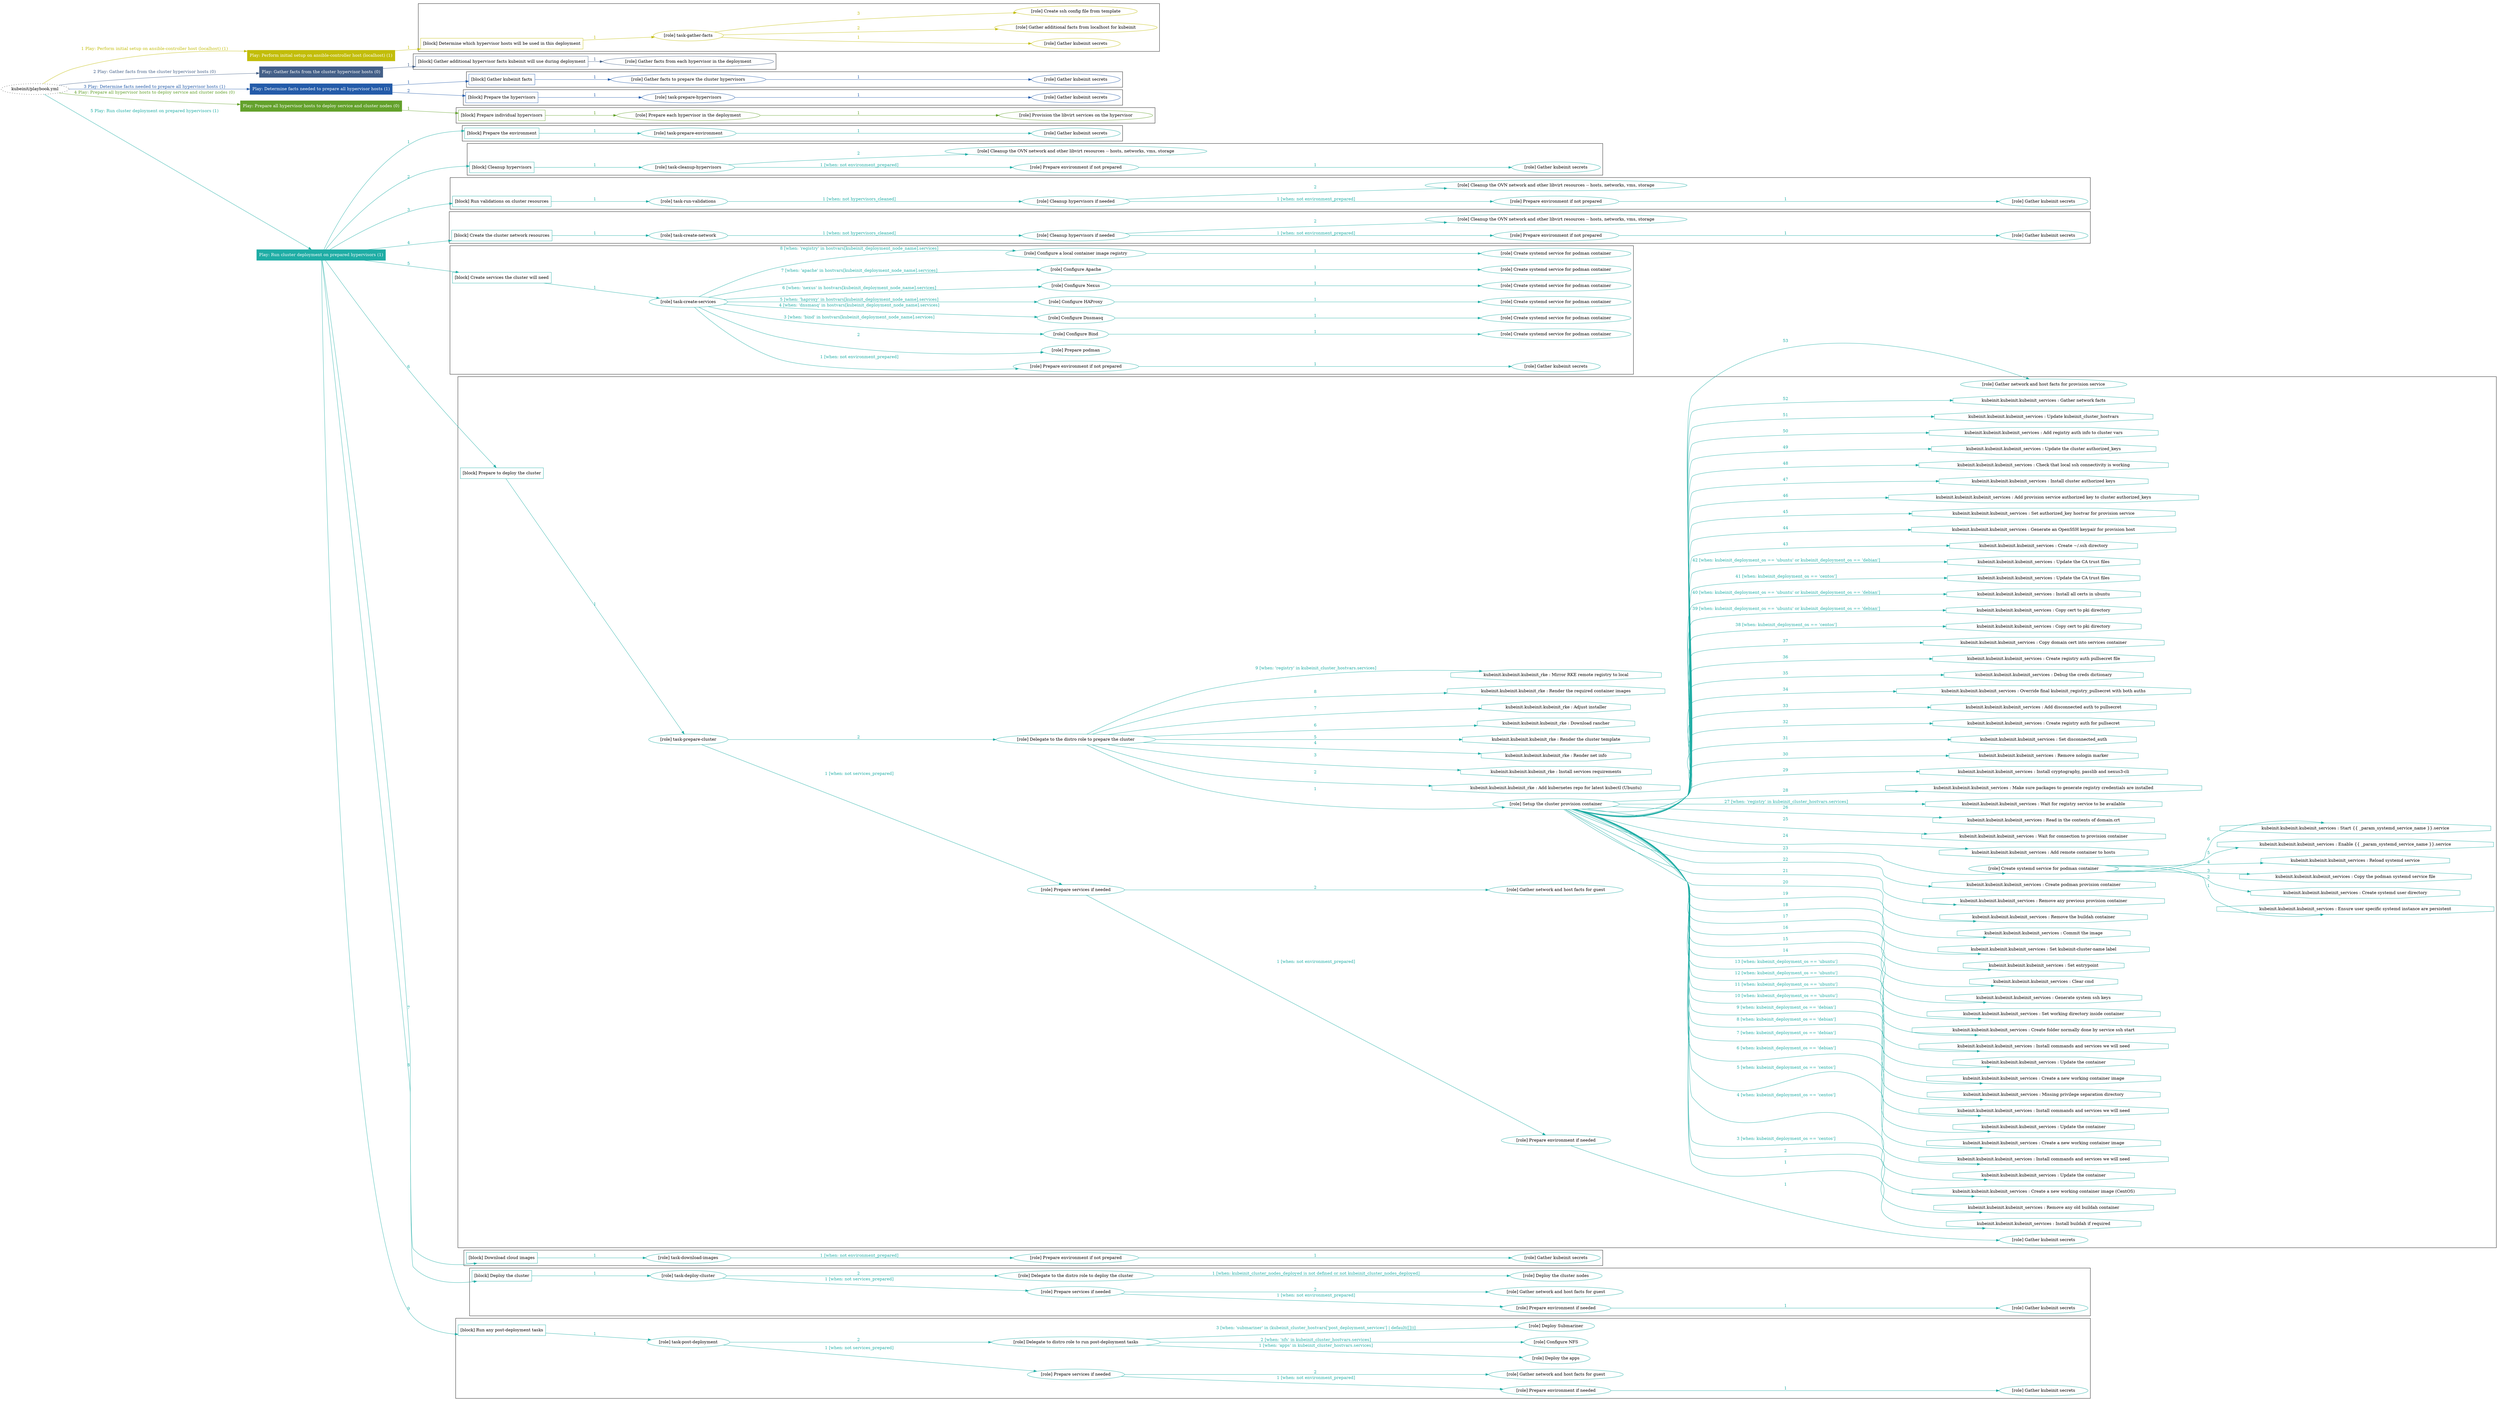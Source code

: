 digraph {
	graph [concentrate=true ordering=in rankdir=LR ratio=fill]
	edge [esep=5 sep=10]
	"kubeinit/playbook.yml" [URL="/home/runner/work/kubeinit/kubeinit/kubeinit/playbook.yml" id=playbook_d373b9cf style=dotted]
	"kubeinit/playbook.yml" -> play_6d732003 [label="1 Play: Perform initial setup on ansible-controller host (localhost) (1)" color="#c2bd0a" fontcolor="#c2bd0a" id=edge_play_6d732003 labeltooltip="1 Play: Perform initial setup on ansible-controller host (localhost) (1)" tooltip="1 Play: Perform initial setup on ansible-controller host (localhost) (1)"]
	subgraph "Play: Perform initial setup on ansible-controller host (localhost) (1)" {
		play_6d732003 [label="Play: Perform initial setup on ansible-controller host (localhost) (1)" URL="/home/runner/work/kubeinit/kubeinit/kubeinit/playbook.yml" color="#c2bd0a" fontcolor="#ffffff" id=play_6d732003 shape=box style=filled tooltip=localhost]
		play_6d732003 -> block_148950e5 [label=1 color="#c2bd0a" fontcolor="#c2bd0a" id=edge_block_148950e5 labeltooltip=1 tooltip=1]
		subgraph cluster_block_148950e5 {
			block_148950e5 [label="[block] Determine which hypervisor hosts will be used in this deployment" URL="/home/runner/work/kubeinit/kubeinit/kubeinit/playbook.yml" color="#c2bd0a" id=block_148950e5 labeltooltip="Determine which hypervisor hosts will be used in this deployment" shape=box tooltip="Determine which hypervisor hosts will be used in this deployment"]
			block_148950e5 -> role_d49a4bfb [label="1 " color="#c2bd0a" fontcolor="#c2bd0a" id=edge_role_d49a4bfb labeltooltip="1 " tooltip="1 "]
			subgraph "task-gather-facts" {
				role_d49a4bfb [label="[role] task-gather-facts" URL="/home/runner/work/kubeinit/kubeinit/kubeinit/playbook.yml" color="#c2bd0a" id=role_d49a4bfb tooltip="task-gather-facts"]
				role_d49a4bfb -> role_4b104433 [label="1 " color="#c2bd0a" fontcolor="#c2bd0a" id=edge_role_4b104433 labeltooltip="1 " tooltip="1 "]
				subgraph "Gather kubeinit secrets" {
					role_4b104433 [label="[role] Gather kubeinit secrets" URL="/home/runner/.ansible/collections/ansible_collections/kubeinit/kubeinit/roles/kubeinit_prepare/tasks/build_hypervisors_group.yml" color="#c2bd0a" id=role_4b104433 tooltip="Gather kubeinit secrets"]
				}
				role_d49a4bfb -> role_323ad698 [label="2 " color="#c2bd0a" fontcolor="#c2bd0a" id=edge_role_323ad698 labeltooltip="2 " tooltip="2 "]
				subgraph "Gather additional facts from localhost for kubeinit" {
					role_323ad698 [label="[role] Gather additional facts from localhost for kubeinit" URL="/home/runner/.ansible/collections/ansible_collections/kubeinit/kubeinit/roles/kubeinit_prepare/tasks/build_hypervisors_group.yml" color="#c2bd0a" id=role_323ad698 tooltip="Gather additional facts from localhost for kubeinit"]
				}
				role_d49a4bfb -> role_9aa58246 [label="3 " color="#c2bd0a" fontcolor="#c2bd0a" id=edge_role_9aa58246 labeltooltip="3 " tooltip="3 "]
				subgraph "Create ssh config file from template" {
					role_9aa58246 [label="[role] Create ssh config file from template" URL="/home/runner/.ansible/collections/ansible_collections/kubeinit/kubeinit/roles/kubeinit_prepare/tasks/build_hypervisors_group.yml" color="#c2bd0a" id=role_9aa58246 tooltip="Create ssh config file from template"]
				}
			}
		}
	}
	"kubeinit/playbook.yml" -> play_efc16901 [label="2 Play: Gather facts from the cluster hypervisor hosts (0)" color="#446088" fontcolor="#446088" id=edge_play_efc16901 labeltooltip="2 Play: Gather facts from the cluster hypervisor hosts (0)" tooltip="2 Play: Gather facts from the cluster hypervisor hosts (0)"]
	subgraph "Play: Gather facts from the cluster hypervisor hosts (0)" {
		play_efc16901 [label="Play: Gather facts from the cluster hypervisor hosts (0)" URL="/home/runner/work/kubeinit/kubeinit/kubeinit/playbook.yml" color="#446088" fontcolor="#ffffff" id=play_efc16901 shape=box style=filled tooltip="Play: Gather facts from the cluster hypervisor hosts (0)"]
		play_efc16901 -> block_eab90ee7 [label=1 color="#446088" fontcolor="#446088" id=edge_block_eab90ee7 labeltooltip=1 tooltip=1]
		subgraph cluster_block_eab90ee7 {
			block_eab90ee7 [label="[block] Gather additional hypervisor facts kubeinit will use during deployment" URL="/home/runner/work/kubeinit/kubeinit/kubeinit/playbook.yml" color="#446088" id=block_eab90ee7 labeltooltip="Gather additional hypervisor facts kubeinit will use during deployment" shape=box tooltip="Gather additional hypervisor facts kubeinit will use during deployment"]
			block_eab90ee7 -> role_df92c8dc [label="1 " color="#446088" fontcolor="#446088" id=edge_role_df92c8dc labeltooltip="1 " tooltip="1 "]
			subgraph "Gather facts from each hypervisor in the deployment" {
				role_df92c8dc [label="[role] Gather facts from each hypervisor in the deployment" URL="/home/runner/work/kubeinit/kubeinit/kubeinit/playbook.yml" color="#446088" id=role_df92c8dc tooltip="Gather facts from each hypervisor in the deployment"]
			}
		}
	}
	"kubeinit/playbook.yml" -> play_a42a9004 [label="3 Play: Determine facts needed to prepare all hypervisor hosts (1)" color="#235ba9" fontcolor="#235ba9" id=edge_play_a42a9004 labeltooltip="3 Play: Determine facts needed to prepare all hypervisor hosts (1)" tooltip="3 Play: Determine facts needed to prepare all hypervisor hosts (1)"]
	subgraph "Play: Determine facts needed to prepare all hypervisor hosts (1)" {
		play_a42a9004 [label="Play: Determine facts needed to prepare all hypervisor hosts (1)" URL="/home/runner/work/kubeinit/kubeinit/kubeinit/playbook.yml" color="#235ba9" fontcolor="#ffffff" id=play_a42a9004 shape=box style=filled tooltip=localhost]
		play_a42a9004 -> block_39ea09d2 [label=1 color="#235ba9" fontcolor="#235ba9" id=edge_block_39ea09d2 labeltooltip=1 tooltip=1]
		subgraph cluster_block_39ea09d2 {
			block_39ea09d2 [label="[block] Gather kubeinit facts" URL="/home/runner/work/kubeinit/kubeinit/kubeinit/playbook.yml" color="#235ba9" id=block_39ea09d2 labeltooltip="Gather kubeinit facts" shape=box tooltip="Gather kubeinit facts"]
			block_39ea09d2 -> role_726ccf19 [label="1 " color="#235ba9" fontcolor="#235ba9" id=edge_role_726ccf19 labeltooltip="1 " tooltip="1 "]
			subgraph "Gather facts to prepare the cluster hypervisors" {
				role_726ccf19 [label="[role] Gather facts to prepare the cluster hypervisors" URL="/home/runner/work/kubeinit/kubeinit/kubeinit/playbook.yml" color="#235ba9" id=role_726ccf19 tooltip="Gather facts to prepare the cluster hypervisors"]
				role_726ccf19 -> role_42d9dd2b [label="1 " color="#235ba9" fontcolor="#235ba9" id=edge_role_42d9dd2b labeltooltip="1 " tooltip="1 "]
				subgraph "Gather kubeinit secrets" {
					role_42d9dd2b [label="[role] Gather kubeinit secrets" URL="/home/runner/.ansible/collections/ansible_collections/kubeinit/kubeinit/roles/kubeinit_prepare/tasks/gather_kubeinit_facts.yml" color="#235ba9" id=role_42d9dd2b tooltip="Gather kubeinit secrets"]
				}
			}
		}
		play_a42a9004 -> block_6ccc1eb5 [label=2 color="#235ba9" fontcolor="#235ba9" id=edge_block_6ccc1eb5 labeltooltip=2 tooltip=2]
		subgraph cluster_block_6ccc1eb5 {
			block_6ccc1eb5 [label="[block] Prepare the hypervisors" URL="/home/runner/work/kubeinit/kubeinit/kubeinit/playbook.yml" color="#235ba9" id=block_6ccc1eb5 labeltooltip="Prepare the hypervisors" shape=box tooltip="Prepare the hypervisors"]
			block_6ccc1eb5 -> role_614145f1 [label="1 " color="#235ba9" fontcolor="#235ba9" id=edge_role_614145f1 labeltooltip="1 " tooltip="1 "]
			subgraph "task-prepare-hypervisors" {
				role_614145f1 [label="[role] task-prepare-hypervisors" URL="/home/runner/work/kubeinit/kubeinit/kubeinit/playbook.yml" color="#235ba9" id=role_614145f1 tooltip="task-prepare-hypervisors"]
				role_614145f1 -> role_36f8fb7f [label="1 " color="#235ba9" fontcolor="#235ba9" id=edge_role_36f8fb7f labeltooltip="1 " tooltip="1 "]
				subgraph "Gather kubeinit secrets" {
					role_36f8fb7f [label="[role] Gather kubeinit secrets" URL="/home/runner/.ansible/collections/ansible_collections/kubeinit/kubeinit/roles/kubeinit_prepare/tasks/gather_kubeinit_facts.yml" color="#235ba9" id=role_36f8fb7f tooltip="Gather kubeinit secrets"]
				}
			}
		}
	}
	"kubeinit/playbook.yml" -> play_1949fa94 [label="4 Play: Prepare all hypervisor hosts to deploy service and cluster nodes (0)" color="#63a12b" fontcolor="#63a12b" id=edge_play_1949fa94 labeltooltip="4 Play: Prepare all hypervisor hosts to deploy service and cluster nodes (0)" tooltip="4 Play: Prepare all hypervisor hosts to deploy service and cluster nodes (0)"]
	subgraph "Play: Prepare all hypervisor hosts to deploy service and cluster nodes (0)" {
		play_1949fa94 [label="Play: Prepare all hypervisor hosts to deploy service and cluster nodes (0)" URL="/home/runner/work/kubeinit/kubeinit/kubeinit/playbook.yml" color="#63a12b" fontcolor="#ffffff" id=play_1949fa94 shape=box style=filled tooltip="Play: Prepare all hypervisor hosts to deploy service and cluster nodes (0)"]
		play_1949fa94 -> block_bb183cd3 [label=1 color="#63a12b" fontcolor="#63a12b" id=edge_block_bb183cd3 labeltooltip=1 tooltip=1]
		subgraph cluster_block_bb183cd3 {
			block_bb183cd3 [label="[block] Prepare individual hypervisors" URL="/home/runner/work/kubeinit/kubeinit/kubeinit/playbook.yml" color="#63a12b" id=block_bb183cd3 labeltooltip="Prepare individual hypervisors" shape=box tooltip="Prepare individual hypervisors"]
			block_bb183cd3 -> role_c5d88989 [label="1 " color="#63a12b" fontcolor="#63a12b" id=edge_role_c5d88989 labeltooltip="1 " tooltip="1 "]
			subgraph "Prepare each hypervisor in the deployment" {
				role_c5d88989 [label="[role] Prepare each hypervisor in the deployment" URL="/home/runner/work/kubeinit/kubeinit/kubeinit/playbook.yml" color="#63a12b" id=role_c5d88989 tooltip="Prepare each hypervisor in the deployment"]
				role_c5d88989 -> role_8c81d58c [label="1 " color="#63a12b" fontcolor="#63a12b" id=edge_role_8c81d58c labeltooltip="1 " tooltip="1 "]
				subgraph "Provision the libvirt services on the hypervisor" {
					role_8c81d58c [label="[role] Provision the libvirt services on the hypervisor" URL="/home/runner/.ansible/collections/ansible_collections/kubeinit/kubeinit/roles/kubeinit_prepare/tasks/prepare_hypervisor.yml" color="#63a12b" id=role_8c81d58c tooltip="Provision the libvirt services on the hypervisor"]
				}
			}
		}
	}
	"kubeinit/playbook.yml" -> play_36897410 [label="5 Play: Run cluster deployment on prepared hypervisors (1)" color="#1fada5" fontcolor="#1fada5" id=edge_play_36897410 labeltooltip="5 Play: Run cluster deployment on prepared hypervisors (1)" tooltip="5 Play: Run cluster deployment on prepared hypervisors (1)"]
	subgraph "Play: Run cluster deployment on prepared hypervisors (1)" {
		play_36897410 [label="Play: Run cluster deployment on prepared hypervisors (1)" URL="/home/runner/work/kubeinit/kubeinit/kubeinit/playbook.yml" color="#1fada5" fontcolor="#ffffff" id=play_36897410 shape=box style=filled tooltip=localhost]
		play_36897410 -> block_c1961fb5 [label=1 color="#1fada5" fontcolor="#1fada5" id=edge_block_c1961fb5 labeltooltip=1 tooltip=1]
		subgraph cluster_block_c1961fb5 {
			block_c1961fb5 [label="[block] Prepare the environment" URL="/home/runner/work/kubeinit/kubeinit/kubeinit/playbook.yml" color="#1fada5" id=block_c1961fb5 labeltooltip="Prepare the environment" shape=box tooltip="Prepare the environment"]
			block_c1961fb5 -> role_a81038eb [label="1 " color="#1fada5" fontcolor="#1fada5" id=edge_role_a81038eb labeltooltip="1 " tooltip="1 "]
			subgraph "task-prepare-environment" {
				role_a81038eb [label="[role] task-prepare-environment" URL="/home/runner/work/kubeinit/kubeinit/kubeinit/playbook.yml" color="#1fada5" id=role_a81038eb tooltip="task-prepare-environment"]
				role_a81038eb -> role_a9989fe3 [label="1 " color="#1fada5" fontcolor="#1fada5" id=edge_role_a9989fe3 labeltooltip="1 " tooltip="1 "]
				subgraph "Gather kubeinit secrets" {
					role_a9989fe3 [label="[role] Gather kubeinit secrets" URL="/home/runner/.ansible/collections/ansible_collections/kubeinit/kubeinit/roles/kubeinit_prepare/tasks/gather_kubeinit_facts.yml" color="#1fada5" id=role_a9989fe3 tooltip="Gather kubeinit secrets"]
				}
			}
		}
		play_36897410 -> block_11a45d5e [label=2 color="#1fada5" fontcolor="#1fada5" id=edge_block_11a45d5e labeltooltip=2 tooltip=2]
		subgraph cluster_block_11a45d5e {
			block_11a45d5e [label="[block] Cleanup hypervisors" URL="/home/runner/work/kubeinit/kubeinit/kubeinit/playbook.yml" color="#1fada5" id=block_11a45d5e labeltooltip="Cleanup hypervisors" shape=box tooltip="Cleanup hypervisors"]
			block_11a45d5e -> role_98c16ad7 [label="1 " color="#1fada5" fontcolor="#1fada5" id=edge_role_98c16ad7 labeltooltip="1 " tooltip="1 "]
			subgraph "task-cleanup-hypervisors" {
				role_98c16ad7 [label="[role] task-cleanup-hypervisors" URL="/home/runner/work/kubeinit/kubeinit/kubeinit/playbook.yml" color="#1fada5" id=role_98c16ad7 tooltip="task-cleanup-hypervisors"]
				role_98c16ad7 -> role_35098e9d [label="1 [when: not environment_prepared]" color="#1fada5" fontcolor="#1fada5" id=edge_role_35098e9d labeltooltip="1 [when: not environment_prepared]" tooltip="1 [when: not environment_prepared]"]
				subgraph "Prepare environment if not prepared" {
					role_35098e9d [label="[role] Prepare environment if not prepared" URL="/home/runner/.ansible/collections/ansible_collections/kubeinit/kubeinit/roles/kubeinit_prepare/tasks/cleanup_hypervisors.yml" color="#1fada5" id=role_35098e9d tooltip="Prepare environment if not prepared"]
					role_35098e9d -> role_f4a9e5a3 [label="1 " color="#1fada5" fontcolor="#1fada5" id=edge_role_f4a9e5a3 labeltooltip="1 " tooltip="1 "]
					subgraph "Gather kubeinit secrets" {
						role_f4a9e5a3 [label="[role] Gather kubeinit secrets" URL="/home/runner/.ansible/collections/ansible_collections/kubeinit/kubeinit/roles/kubeinit_prepare/tasks/gather_kubeinit_facts.yml" color="#1fada5" id=role_f4a9e5a3 tooltip="Gather kubeinit secrets"]
					}
				}
				role_98c16ad7 -> role_cff94a3e [label="2 " color="#1fada5" fontcolor="#1fada5" id=edge_role_cff94a3e labeltooltip="2 " tooltip="2 "]
				subgraph "Cleanup the OVN network and other libvirt resources -- hosts, networks, vms, storage" {
					role_cff94a3e [label="[role] Cleanup the OVN network and other libvirt resources -- hosts, networks, vms, storage" URL="/home/runner/.ansible/collections/ansible_collections/kubeinit/kubeinit/roles/kubeinit_prepare/tasks/cleanup_hypervisors.yml" color="#1fada5" id=role_cff94a3e tooltip="Cleanup the OVN network and other libvirt resources -- hosts, networks, vms, storage"]
				}
			}
		}
		play_36897410 -> block_b42a3c56 [label=3 color="#1fada5" fontcolor="#1fada5" id=edge_block_b42a3c56 labeltooltip=3 tooltip=3]
		subgraph cluster_block_b42a3c56 {
			block_b42a3c56 [label="[block] Run validations on cluster resources" URL="/home/runner/work/kubeinit/kubeinit/kubeinit/playbook.yml" color="#1fada5" id=block_b42a3c56 labeltooltip="Run validations on cluster resources" shape=box tooltip="Run validations on cluster resources"]
			block_b42a3c56 -> role_c0547cbf [label="1 " color="#1fada5" fontcolor="#1fada5" id=edge_role_c0547cbf labeltooltip="1 " tooltip="1 "]
			subgraph "task-run-validations" {
				role_c0547cbf [label="[role] task-run-validations" URL="/home/runner/work/kubeinit/kubeinit/kubeinit/playbook.yml" color="#1fada5" id=role_c0547cbf tooltip="task-run-validations"]
				role_c0547cbf -> role_2a2e30aa [label="1 [when: not hypervisors_cleaned]" color="#1fada5" fontcolor="#1fada5" id=edge_role_2a2e30aa labeltooltip="1 [when: not hypervisors_cleaned]" tooltip="1 [when: not hypervisors_cleaned]"]
				subgraph "Cleanup hypervisors if needed" {
					role_2a2e30aa [label="[role] Cleanup hypervisors if needed" URL="/home/runner/.ansible/collections/ansible_collections/kubeinit/kubeinit/roles/kubeinit_validations/tasks/main.yml" color="#1fada5" id=role_2a2e30aa tooltip="Cleanup hypervisors if needed"]
					role_2a2e30aa -> role_17cf34c4 [label="1 [when: not environment_prepared]" color="#1fada5" fontcolor="#1fada5" id=edge_role_17cf34c4 labeltooltip="1 [when: not environment_prepared]" tooltip="1 [when: not environment_prepared]"]
					subgraph "Prepare environment if not prepared" {
						role_17cf34c4 [label="[role] Prepare environment if not prepared" URL="/home/runner/.ansible/collections/ansible_collections/kubeinit/kubeinit/roles/kubeinit_prepare/tasks/cleanup_hypervisors.yml" color="#1fada5" id=role_17cf34c4 tooltip="Prepare environment if not prepared"]
						role_17cf34c4 -> role_0982c3b5 [label="1 " color="#1fada5" fontcolor="#1fada5" id=edge_role_0982c3b5 labeltooltip="1 " tooltip="1 "]
						subgraph "Gather kubeinit secrets" {
							role_0982c3b5 [label="[role] Gather kubeinit secrets" URL="/home/runner/.ansible/collections/ansible_collections/kubeinit/kubeinit/roles/kubeinit_prepare/tasks/gather_kubeinit_facts.yml" color="#1fada5" id=role_0982c3b5 tooltip="Gather kubeinit secrets"]
						}
					}
					role_2a2e30aa -> role_c50d06cb [label="2 " color="#1fada5" fontcolor="#1fada5" id=edge_role_c50d06cb labeltooltip="2 " tooltip="2 "]
					subgraph "Cleanup the OVN network and other libvirt resources -- hosts, networks, vms, storage" {
						role_c50d06cb [label="[role] Cleanup the OVN network and other libvirt resources -- hosts, networks, vms, storage" URL="/home/runner/.ansible/collections/ansible_collections/kubeinit/kubeinit/roles/kubeinit_prepare/tasks/cleanup_hypervisors.yml" color="#1fada5" id=role_c50d06cb tooltip="Cleanup the OVN network and other libvirt resources -- hosts, networks, vms, storage"]
					}
				}
			}
		}
		play_36897410 -> block_10246ec1 [label=4 color="#1fada5" fontcolor="#1fada5" id=edge_block_10246ec1 labeltooltip=4 tooltip=4]
		subgraph cluster_block_10246ec1 {
			block_10246ec1 [label="[block] Create the cluster network resources" URL="/home/runner/work/kubeinit/kubeinit/kubeinit/playbook.yml" color="#1fada5" id=block_10246ec1 labeltooltip="Create the cluster network resources" shape=box tooltip="Create the cluster network resources"]
			block_10246ec1 -> role_994795b4 [label="1 " color="#1fada5" fontcolor="#1fada5" id=edge_role_994795b4 labeltooltip="1 " tooltip="1 "]
			subgraph "task-create-network" {
				role_994795b4 [label="[role] task-create-network" URL="/home/runner/work/kubeinit/kubeinit/kubeinit/playbook.yml" color="#1fada5" id=role_994795b4 tooltip="task-create-network"]
				role_994795b4 -> role_23a99e68 [label="1 [when: not hypervisors_cleaned]" color="#1fada5" fontcolor="#1fada5" id=edge_role_23a99e68 labeltooltip="1 [when: not hypervisors_cleaned]" tooltip="1 [when: not hypervisors_cleaned]"]
				subgraph "Cleanup hypervisors if needed" {
					role_23a99e68 [label="[role] Cleanup hypervisors if needed" URL="/home/runner/.ansible/collections/ansible_collections/kubeinit/kubeinit/roles/kubeinit_libvirt/tasks/create_network.yml" color="#1fada5" id=role_23a99e68 tooltip="Cleanup hypervisors if needed"]
					role_23a99e68 -> role_2636c85a [label="1 [when: not environment_prepared]" color="#1fada5" fontcolor="#1fada5" id=edge_role_2636c85a labeltooltip="1 [when: not environment_prepared]" tooltip="1 [when: not environment_prepared]"]
					subgraph "Prepare environment if not prepared" {
						role_2636c85a [label="[role] Prepare environment if not prepared" URL="/home/runner/.ansible/collections/ansible_collections/kubeinit/kubeinit/roles/kubeinit_prepare/tasks/cleanup_hypervisors.yml" color="#1fada5" id=role_2636c85a tooltip="Prepare environment if not prepared"]
						role_2636c85a -> role_46d16164 [label="1 " color="#1fada5" fontcolor="#1fada5" id=edge_role_46d16164 labeltooltip="1 " tooltip="1 "]
						subgraph "Gather kubeinit secrets" {
							role_46d16164 [label="[role] Gather kubeinit secrets" URL="/home/runner/.ansible/collections/ansible_collections/kubeinit/kubeinit/roles/kubeinit_prepare/tasks/gather_kubeinit_facts.yml" color="#1fada5" id=role_46d16164 tooltip="Gather kubeinit secrets"]
						}
					}
					role_23a99e68 -> role_62f05a63 [label="2 " color="#1fada5" fontcolor="#1fada5" id=edge_role_62f05a63 labeltooltip="2 " tooltip="2 "]
					subgraph "Cleanup the OVN network and other libvirt resources -- hosts, networks, vms, storage" {
						role_62f05a63 [label="[role] Cleanup the OVN network and other libvirt resources -- hosts, networks, vms, storage" URL="/home/runner/.ansible/collections/ansible_collections/kubeinit/kubeinit/roles/kubeinit_prepare/tasks/cleanup_hypervisors.yml" color="#1fada5" id=role_62f05a63 tooltip="Cleanup the OVN network and other libvirt resources -- hosts, networks, vms, storage"]
					}
				}
			}
		}
		play_36897410 -> block_48736dfe [label=5 color="#1fada5" fontcolor="#1fada5" id=edge_block_48736dfe labeltooltip=5 tooltip=5]
		subgraph cluster_block_48736dfe {
			block_48736dfe [label="[block] Create services the cluster will need" URL="/home/runner/work/kubeinit/kubeinit/kubeinit/playbook.yml" color="#1fada5" id=block_48736dfe labeltooltip="Create services the cluster will need" shape=box tooltip="Create services the cluster will need"]
			block_48736dfe -> role_814f8a3b [label="1 " color="#1fada5" fontcolor="#1fada5" id=edge_role_814f8a3b labeltooltip="1 " tooltip="1 "]
			subgraph "task-create-services" {
				role_814f8a3b [label="[role] task-create-services" URL="/home/runner/work/kubeinit/kubeinit/kubeinit/playbook.yml" color="#1fada5" id=role_814f8a3b tooltip="task-create-services"]
				role_814f8a3b -> role_b1ef87a2 [label="1 [when: not environment_prepared]" color="#1fada5" fontcolor="#1fada5" id=edge_role_b1ef87a2 labeltooltip="1 [when: not environment_prepared]" tooltip="1 [when: not environment_prepared]"]
				subgraph "Prepare environment if not prepared" {
					role_b1ef87a2 [label="[role] Prepare environment if not prepared" URL="/home/runner/.ansible/collections/ansible_collections/kubeinit/kubeinit/roles/kubeinit_services/tasks/main.yml" color="#1fada5" id=role_b1ef87a2 tooltip="Prepare environment if not prepared"]
					role_b1ef87a2 -> role_d3f7e4fc [label="1 " color="#1fada5" fontcolor="#1fada5" id=edge_role_d3f7e4fc labeltooltip="1 " tooltip="1 "]
					subgraph "Gather kubeinit secrets" {
						role_d3f7e4fc [label="[role] Gather kubeinit secrets" URL="/home/runner/.ansible/collections/ansible_collections/kubeinit/kubeinit/roles/kubeinit_prepare/tasks/gather_kubeinit_facts.yml" color="#1fada5" id=role_d3f7e4fc tooltip="Gather kubeinit secrets"]
					}
				}
				role_814f8a3b -> role_20376ed4 [label="2 " color="#1fada5" fontcolor="#1fada5" id=edge_role_20376ed4 labeltooltip="2 " tooltip="2 "]
				subgraph "Prepare podman" {
					role_20376ed4 [label="[role] Prepare podman" URL="/home/runner/.ansible/collections/ansible_collections/kubeinit/kubeinit/roles/kubeinit_services/tasks/00_create_service_pod.yml" color="#1fada5" id=role_20376ed4 tooltip="Prepare podman"]
				}
				role_814f8a3b -> role_d7384e71 [label="3 [when: 'bind' in hostvars[kubeinit_deployment_node_name].services]" color="#1fada5" fontcolor="#1fada5" id=edge_role_d7384e71 labeltooltip="3 [when: 'bind' in hostvars[kubeinit_deployment_node_name].services]" tooltip="3 [when: 'bind' in hostvars[kubeinit_deployment_node_name].services]"]
				subgraph "Configure Bind" {
					role_d7384e71 [label="[role] Configure Bind" URL="/home/runner/.ansible/collections/ansible_collections/kubeinit/kubeinit/roles/kubeinit_services/tasks/start_services_containers.yml" color="#1fada5" id=role_d7384e71 tooltip="Configure Bind"]
					role_d7384e71 -> role_61d3b97c [label="1 " color="#1fada5" fontcolor="#1fada5" id=edge_role_61d3b97c labeltooltip="1 " tooltip="1 "]
					subgraph "Create systemd service for podman container" {
						role_61d3b97c [label="[role] Create systemd service for podman container" URL="/home/runner/.ansible/collections/ansible_collections/kubeinit/kubeinit/roles/kubeinit_bind/tasks/main.yml" color="#1fada5" id=role_61d3b97c tooltip="Create systemd service for podman container"]
					}
				}
				role_814f8a3b -> role_513a0464 [label="4 [when: 'dnsmasq' in hostvars[kubeinit_deployment_node_name].services]" color="#1fada5" fontcolor="#1fada5" id=edge_role_513a0464 labeltooltip="4 [when: 'dnsmasq' in hostvars[kubeinit_deployment_node_name].services]" tooltip="4 [when: 'dnsmasq' in hostvars[kubeinit_deployment_node_name].services]"]
				subgraph "Configure Dnsmasq" {
					role_513a0464 [label="[role] Configure Dnsmasq" URL="/home/runner/.ansible/collections/ansible_collections/kubeinit/kubeinit/roles/kubeinit_services/tasks/start_services_containers.yml" color="#1fada5" id=role_513a0464 tooltip="Configure Dnsmasq"]
					role_513a0464 -> role_2041c425 [label="1 " color="#1fada5" fontcolor="#1fada5" id=edge_role_2041c425 labeltooltip="1 " tooltip="1 "]
					subgraph "Create systemd service for podman container" {
						role_2041c425 [label="[role] Create systemd service for podman container" URL="/home/runner/.ansible/collections/ansible_collections/kubeinit/kubeinit/roles/kubeinit_dnsmasq/tasks/main.yml" color="#1fada5" id=role_2041c425 tooltip="Create systemd service for podman container"]
					}
				}
				role_814f8a3b -> role_9aa6359f [label="5 [when: 'haproxy' in hostvars[kubeinit_deployment_node_name].services]" color="#1fada5" fontcolor="#1fada5" id=edge_role_9aa6359f labeltooltip="5 [when: 'haproxy' in hostvars[kubeinit_deployment_node_name].services]" tooltip="5 [when: 'haproxy' in hostvars[kubeinit_deployment_node_name].services]"]
				subgraph "Configure HAProxy" {
					role_9aa6359f [label="[role] Configure HAProxy" URL="/home/runner/.ansible/collections/ansible_collections/kubeinit/kubeinit/roles/kubeinit_services/tasks/start_services_containers.yml" color="#1fada5" id=role_9aa6359f tooltip="Configure HAProxy"]
					role_9aa6359f -> role_cf757d33 [label="1 " color="#1fada5" fontcolor="#1fada5" id=edge_role_cf757d33 labeltooltip="1 " tooltip="1 "]
					subgraph "Create systemd service for podman container" {
						role_cf757d33 [label="[role] Create systemd service for podman container" URL="/home/runner/.ansible/collections/ansible_collections/kubeinit/kubeinit/roles/kubeinit_haproxy/tasks/main.yml" color="#1fada5" id=role_cf757d33 tooltip="Create systemd service for podman container"]
					}
				}
				role_814f8a3b -> role_6a619f33 [label="6 [when: 'nexus' in hostvars[kubeinit_deployment_node_name].services]" color="#1fada5" fontcolor="#1fada5" id=edge_role_6a619f33 labeltooltip="6 [when: 'nexus' in hostvars[kubeinit_deployment_node_name].services]" tooltip="6 [when: 'nexus' in hostvars[kubeinit_deployment_node_name].services]"]
				subgraph "Configure Nexus" {
					role_6a619f33 [label="[role] Configure Nexus" URL="/home/runner/.ansible/collections/ansible_collections/kubeinit/kubeinit/roles/kubeinit_services/tasks/start_services_containers.yml" color="#1fada5" id=role_6a619f33 tooltip="Configure Nexus"]
					role_6a619f33 -> role_7e6821cf [label="1 " color="#1fada5" fontcolor="#1fada5" id=edge_role_7e6821cf labeltooltip="1 " tooltip="1 "]
					subgraph "Create systemd service for podman container" {
						role_7e6821cf [label="[role] Create systemd service for podman container" URL="/home/runner/.ansible/collections/ansible_collections/kubeinit/kubeinit/roles/kubeinit_nexus/tasks/main.yml" color="#1fada5" id=role_7e6821cf tooltip="Create systemd service for podman container"]
					}
				}
				role_814f8a3b -> role_907bc2ce [label="7 [when: 'apache' in hostvars[kubeinit_deployment_node_name].services]" color="#1fada5" fontcolor="#1fada5" id=edge_role_907bc2ce labeltooltip="7 [when: 'apache' in hostvars[kubeinit_deployment_node_name].services]" tooltip="7 [when: 'apache' in hostvars[kubeinit_deployment_node_name].services]"]
				subgraph "Configure Apache" {
					role_907bc2ce [label="[role] Configure Apache" URL="/home/runner/.ansible/collections/ansible_collections/kubeinit/kubeinit/roles/kubeinit_services/tasks/start_services_containers.yml" color="#1fada5" id=role_907bc2ce tooltip="Configure Apache"]
					role_907bc2ce -> role_08aa27f9 [label="1 " color="#1fada5" fontcolor="#1fada5" id=edge_role_08aa27f9 labeltooltip="1 " tooltip="1 "]
					subgraph "Create systemd service for podman container" {
						role_08aa27f9 [label="[role] Create systemd service for podman container" URL="/home/runner/.ansible/collections/ansible_collections/kubeinit/kubeinit/roles/kubeinit_apache/tasks/main.yml" color="#1fada5" id=role_08aa27f9 tooltip="Create systemd service for podman container"]
					}
				}
				role_814f8a3b -> role_4ef9e525 [label="8 [when: 'registry' in hostvars[kubeinit_deployment_node_name].services]" color="#1fada5" fontcolor="#1fada5" id=edge_role_4ef9e525 labeltooltip="8 [when: 'registry' in hostvars[kubeinit_deployment_node_name].services]" tooltip="8 [when: 'registry' in hostvars[kubeinit_deployment_node_name].services]"]
				subgraph "Configure a local container image registry" {
					role_4ef9e525 [label="[role] Configure a local container image registry" URL="/home/runner/.ansible/collections/ansible_collections/kubeinit/kubeinit/roles/kubeinit_services/tasks/start_services_containers.yml" color="#1fada5" id=role_4ef9e525 tooltip="Configure a local container image registry"]
					role_4ef9e525 -> role_09bd6959 [label="1 " color="#1fada5" fontcolor="#1fada5" id=edge_role_09bd6959 labeltooltip="1 " tooltip="1 "]
					subgraph "Create systemd service for podman container" {
						role_09bd6959 [label="[role] Create systemd service for podman container" URL="/home/runner/.ansible/collections/ansible_collections/kubeinit/kubeinit/roles/kubeinit_registry/tasks/main.yml" color="#1fada5" id=role_09bd6959 tooltip="Create systemd service for podman container"]
					}
				}
			}
		}
		play_36897410 -> block_f385e4ad [label=6 color="#1fada5" fontcolor="#1fada5" id=edge_block_f385e4ad labeltooltip=6 tooltip=6]
		subgraph cluster_block_f385e4ad {
			block_f385e4ad [label="[block] Prepare to deploy the cluster" URL="/home/runner/work/kubeinit/kubeinit/kubeinit/playbook.yml" color="#1fada5" id=block_f385e4ad labeltooltip="Prepare to deploy the cluster" shape=box tooltip="Prepare to deploy the cluster"]
			block_f385e4ad -> role_327116d7 [label="1 " color="#1fada5" fontcolor="#1fada5" id=edge_role_327116d7 labeltooltip="1 " tooltip="1 "]
			subgraph "task-prepare-cluster" {
				role_327116d7 [label="[role] task-prepare-cluster" URL="/home/runner/work/kubeinit/kubeinit/kubeinit/playbook.yml" color="#1fada5" id=role_327116d7 tooltip="task-prepare-cluster"]
				role_327116d7 -> role_d45ec11c [label="1 [when: not services_prepared]" color="#1fada5" fontcolor="#1fada5" id=edge_role_d45ec11c labeltooltip="1 [when: not services_prepared]" tooltip="1 [when: not services_prepared]"]
				subgraph "Prepare services if needed" {
					role_d45ec11c [label="[role] Prepare services if needed" URL="/home/runner/.ansible/collections/ansible_collections/kubeinit/kubeinit/roles/kubeinit_prepare/tasks/prepare_cluster.yml" color="#1fada5" id=role_d45ec11c tooltip="Prepare services if needed"]
					role_d45ec11c -> role_ce926d59 [label="1 [when: not environment_prepared]" color="#1fada5" fontcolor="#1fada5" id=edge_role_ce926d59 labeltooltip="1 [when: not environment_prepared]" tooltip="1 [when: not environment_prepared]"]
					subgraph "Prepare environment if needed" {
						role_ce926d59 [label="[role] Prepare environment if needed" URL="/home/runner/.ansible/collections/ansible_collections/kubeinit/kubeinit/roles/kubeinit_services/tasks/prepare_services.yml" color="#1fada5" id=role_ce926d59 tooltip="Prepare environment if needed"]
						role_ce926d59 -> role_170ab446 [label="1 " color="#1fada5" fontcolor="#1fada5" id=edge_role_170ab446 labeltooltip="1 " tooltip="1 "]
						subgraph "Gather kubeinit secrets" {
							role_170ab446 [label="[role] Gather kubeinit secrets" URL="/home/runner/.ansible/collections/ansible_collections/kubeinit/kubeinit/roles/kubeinit_prepare/tasks/gather_kubeinit_facts.yml" color="#1fada5" id=role_170ab446 tooltip="Gather kubeinit secrets"]
						}
					}
					role_d45ec11c -> role_929b0dbf [label="2 " color="#1fada5" fontcolor="#1fada5" id=edge_role_929b0dbf labeltooltip="2 " tooltip="2 "]
					subgraph "Gather network and host facts for guest" {
						role_929b0dbf [label="[role] Gather network and host facts for guest" URL="/home/runner/.ansible/collections/ansible_collections/kubeinit/kubeinit/roles/kubeinit_services/tasks/prepare_services.yml" color="#1fada5" id=role_929b0dbf tooltip="Gather network and host facts for guest"]
					}
				}
				role_327116d7 -> role_73b4b3ac [label="2 " color="#1fada5" fontcolor="#1fada5" id=edge_role_73b4b3ac labeltooltip="2 " tooltip="2 "]
				subgraph "Delegate to the distro role to prepare the cluster" {
					role_73b4b3ac [label="[role] Delegate to the distro role to prepare the cluster" URL="/home/runner/.ansible/collections/ansible_collections/kubeinit/kubeinit/roles/kubeinit_prepare/tasks/prepare_cluster.yml" color="#1fada5" id=role_73b4b3ac tooltip="Delegate to the distro role to prepare the cluster"]
					role_73b4b3ac -> role_0bc07205 [label="1 " color="#1fada5" fontcolor="#1fada5" id=edge_role_0bc07205 labeltooltip="1 " tooltip="1 "]
					subgraph "Setup the cluster provision container" {
						role_0bc07205 [label="[role] Setup the cluster provision container" URL="/home/runner/.ansible/collections/ansible_collections/kubeinit/kubeinit/roles/kubeinit_rke/tasks/prepare_cluster.yml" color="#1fada5" id=role_0bc07205 tooltip="Setup the cluster provision container"]
						task_a4abd1c9 [label="kubeinit.kubeinit.kubeinit_services : Install buildah if required" URL="/home/runner/.ansible/collections/ansible_collections/kubeinit/kubeinit/roles/kubeinit_services/tasks/create_provision_container.yml" color="#1fada5" id=task_a4abd1c9 shape=octagon tooltip="kubeinit.kubeinit.kubeinit_services : Install buildah if required"]
						role_0bc07205 -> task_a4abd1c9 [label="1 " color="#1fada5" fontcolor="#1fada5" id=edge_task_a4abd1c9 labeltooltip="1 " tooltip="1 "]
						task_322535c5 [label="kubeinit.kubeinit.kubeinit_services : Remove any old buildah container" URL="/home/runner/.ansible/collections/ansible_collections/kubeinit/kubeinit/roles/kubeinit_services/tasks/create_provision_container.yml" color="#1fada5" id=task_322535c5 shape=octagon tooltip="kubeinit.kubeinit.kubeinit_services : Remove any old buildah container"]
						role_0bc07205 -> task_322535c5 [label="2 " color="#1fada5" fontcolor="#1fada5" id=edge_task_322535c5 labeltooltip="2 " tooltip="2 "]
						task_11a42849 [label="kubeinit.kubeinit.kubeinit_services : Create a new working container image (CentOS)" URL="/home/runner/.ansible/collections/ansible_collections/kubeinit/kubeinit/roles/kubeinit_services/tasks/create_provision_container.yml" color="#1fada5" id=task_11a42849 shape=octagon tooltip="kubeinit.kubeinit.kubeinit_services : Create a new working container image (CentOS)"]
						role_0bc07205 -> task_11a42849 [label="3 [when: kubeinit_deployment_os == 'centos']" color="#1fada5" fontcolor="#1fada5" id=edge_task_11a42849 labeltooltip="3 [when: kubeinit_deployment_os == 'centos']" tooltip="3 [when: kubeinit_deployment_os == 'centos']"]
						task_941afe1d [label="kubeinit.kubeinit.kubeinit_services : Update the container" URL="/home/runner/.ansible/collections/ansible_collections/kubeinit/kubeinit/roles/kubeinit_services/tasks/create_provision_container.yml" color="#1fada5" id=task_941afe1d shape=octagon tooltip="kubeinit.kubeinit.kubeinit_services : Update the container"]
						role_0bc07205 -> task_941afe1d [label="4 [when: kubeinit_deployment_os == 'centos']" color="#1fada5" fontcolor="#1fada5" id=edge_task_941afe1d labeltooltip="4 [when: kubeinit_deployment_os == 'centos']" tooltip="4 [when: kubeinit_deployment_os == 'centos']"]
						task_c6758c46 [label="kubeinit.kubeinit.kubeinit_services : Install commands and services we will need" URL="/home/runner/.ansible/collections/ansible_collections/kubeinit/kubeinit/roles/kubeinit_services/tasks/create_provision_container.yml" color="#1fada5" id=task_c6758c46 shape=octagon tooltip="kubeinit.kubeinit.kubeinit_services : Install commands and services we will need"]
						role_0bc07205 -> task_c6758c46 [label="5 [when: kubeinit_deployment_os == 'centos']" color="#1fada5" fontcolor="#1fada5" id=edge_task_c6758c46 labeltooltip="5 [when: kubeinit_deployment_os == 'centos']" tooltip="5 [when: kubeinit_deployment_os == 'centos']"]
						task_049cdf37 [label="kubeinit.kubeinit.kubeinit_services : Create a new working container image" URL="/home/runner/.ansible/collections/ansible_collections/kubeinit/kubeinit/roles/kubeinit_services/tasks/create_provision_container.yml" color="#1fada5" id=task_049cdf37 shape=octagon tooltip="kubeinit.kubeinit.kubeinit_services : Create a new working container image"]
						role_0bc07205 -> task_049cdf37 [label="6 [when: kubeinit_deployment_os == 'debian']" color="#1fada5" fontcolor="#1fada5" id=edge_task_049cdf37 labeltooltip="6 [when: kubeinit_deployment_os == 'debian']" tooltip="6 [when: kubeinit_deployment_os == 'debian']"]
						task_f86ef1ec [label="kubeinit.kubeinit.kubeinit_services : Update the container" URL="/home/runner/.ansible/collections/ansible_collections/kubeinit/kubeinit/roles/kubeinit_services/tasks/create_provision_container.yml" color="#1fada5" id=task_f86ef1ec shape=octagon tooltip="kubeinit.kubeinit.kubeinit_services : Update the container"]
						role_0bc07205 -> task_f86ef1ec [label="7 [when: kubeinit_deployment_os == 'debian']" color="#1fada5" fontcolor="#1fada5" id=edge_task_f86ef1ec labeltooltip="7 [when: kubeinit_deployment_os == 'debian']" tooltip="7 [when: kubeinit_deployment_os == 'debian']"]
						task_ca9b1b3b [label="kubeinit.kubeinit.kubeinit_services : Install commands and services we will need" URL="/home/runner/.ansible/collections/ansible_collections/kubeinit/kubeinit/roles/kubeinit_services/tasks/create_provision_container.yml" color="#1fada5" id=task_ca9b1b3b shape=octagon tooltip="kubeinit.kubeinit.kubeinit_services : Install commands and services we will need"]
						role_0bc07205 -> task_ca9b1b3b [label="8 [when: kubeinit_deployment_os == 'debian']" color="#1fada5" fontcolor="#1fada5" id=edge_task_ca9b1b3b labeltooltip="8 [when: kubeinit_deployment_os == 'debian']" tooltip="8 [when: kubeinit_deployment_os == 'debian']"]
						task_0a9d99b0 [label="kubeinit.kubeinit.kubeinit_services : Missing privilege separation directory" URL="/home/runner/.ansible/collections/ansible_collections/kubeinit/kubeinit/roles/kubeinit_services/tasks/create_provision_container.yml" color="#1fada5" id=task_0a9d99b0 shape=octagon tooltip="kubeinit.kubeinit.kubeinit_services : Missing privilege separation directory"]
						role_0bc07205 -> task_0a9d99b0 [label="9 [when: kubeinit_deployment_os == 'debian']" color="#1fada5" fontcolor="#1fada5" id=edge_task_0a9d99b0 labeltooltip="9 [when: kubeinit_deployment_os == 'debian']" tooltip="9 [when: kubeinit_deployment_os == 'debian']"]
						task_9ac5f282 [label="kubeinit.kubeinit.kubeinit_services : Create a new working container image" URL="/home/runner/.ansible/collections/ansible_collections/kubeinit/kubeinit/roles/kubeinit_services/tasks/create_provision_container.yml" color="#1fada5" id=task_9ac5f282 shape=octagon tooltip="kubeinit.kubeinit.kubeinit_services : Create a new working container image"]
						role_0bc07205 -> task_9ac5f282 [label="10 [when: kubeinit_deployment_os == 'ubuntu']" color="#1fada5" fontcolor="#1fada5" id=edge_task_9ac5f282 labeltooltip="10 [when: kubeinit_deployment_os == 'ubuntu']" tooltip="10 [when: kubeinit_deployment_os == 'ubuntu']"]
						task_493db609 [label="kubeinit.kubeinit.kubeinit_services : Update the container" URL="/home/runner/.ansible/collections/ansible_collections/kubeinit/kubeinit/roles/kubeinit_services/tasks/create_provision_container.yml" color="#1fada5" id=task_493db609 shape=octagon tooltip="kubeinit.kubeinit.kubeinit_services : Update the container"]
						role_0bc07205 -> task_493db609 [label="11 [when: kubeinit_deployment_os == 'ubuntu']" color="#1fada5" fontcolor="#1fada5" id=edge_task_493db609 labeltooltip="11 [when: kubeinit_deployment_os == 'ubuntu']" tooltip="11 [when: kubeinit_deployment_os == 'ubuntu']"]
						task_e550d47f [label="kubeinit.kubeinit.kubeinit_services : Install commands and services we will need" URL="/home/runner/.ansible/collections/ansible_collections/kubeinit/kubeinit/roles/kubeinit_services/tasks/create_provision_container.yml" color="#1fada5" id=task_e550d47f shape=octagon tooltip="kubeinit.kubeinit.kubeinit_services : Install commands and services we will need"]
						role_0bc07205 -> task_e550d47f [label="12 [when: kubeinit_deployment_os == 'ubuntu']" color="#1fada5" fontcolor="#1fada5" id=edge_task_e550d47f labeltooltip="12 [when: kubeinit_deployment_os == 'ubuntu']" tooltip="12 [when: kubeinit_deployment_os == 'ubuntu']"]
						task_c20b32a3 [label="kubeinit.kubeinit.kubeinit_services : Create folder normally done by service ssh start" URL="/home/runner/.ansible/collections/ansible_collections/kubeinit/kubeinit/roles/kubeinit_services/tasks/create_provision_container.yml" color="#1fada5" id=task_c20b32a3 shape=octagon tooltip="kubeinit.kubeinit.kubeinit_services : Create folder normally done by service ssh start"]
						role_0bc07205 -> task_c20b32a3 [label="13 [when: kubeinit_deployment_os == 'ubuntu']" color="#1fada5" fontcolor="#1fada5" id=edge_task_c20b32a3 labeltooltip="13 [when: kubeinit_deployment_os == 'ubuntu']" tooltip="13 [when: kubeinit_deployment_os == 'ubuntu']"]
						task_267a30ed [label="kubeinit.kubeinit.kubeinit_services : Set working directory inside container" URL="/home/runner/.ansible/collections/ansible_collections/kubeinit/kubeinit/roles/kubeinit_services/tasks/create_provision_container.yml" color="#1fada5" id=task_267a30ed shape=octagon tooltip="kubeinit.kubeinit.kubeinit_services : Set working directory inside container"]
						role_0bc07205 -> task_267a30ed [label="14 " color="#1fada5" fontcolor="#1fada5" id=edge_task_267a30ed labeltooltip="14 " tooltip="14 "]
						task_576bc36e [label="kubeinit.kubeinit.kubeinit_services : Generate system ssh keys" URL="/home/runner/.ansible/collections/ansible_collections/kubeinit/kubeinit/roles/kubeinit_services/tasks/create_provision_container.yml" color="#1fada5" id=task_576bc36e shape=octagon tooltip="kubeinit.kubeinit.kubeinit_services : Generate system ssh keys"]
						role_0bc07205 -> task_576bc36e [label="15 " color="#1fada5" fontcolor="#1fada5" id=edge_task_576bc36e labeltooltip="15 " tooltip="15 "]
						task_5537df4b [label="kubeinit.kubeinit.kubeinit_services : Clear cmd" URL="/home/runner/.ansible/collections/ansible_collections/kubeinit/kubeinit/roles/kubeinit_services/tasks/create_provision_container.yml" color="#1fada5" id=task_5537df4b shape=octagon tooltip="kubeinit.kubeinit.kubeinit_services : Clear cmd"]
						role_0bc07205 -> task_5537df4b [label="16 " color="#1fada5" fontcolor="#1fada5" id=edge_task_5537df4b labeltooltip="16 " tooltip="16 "]
						task_90cd5a26 [label="kubeinit.kubeinit.kubeinit_services : Set entrypoint" URL="/home/runner/.ansible/collections/ansible_collections/kubeinit/kubeinit/roles/kubeinit_services/tasks/create_provision_container.yml" color="#1fada5" id=task_90cd5a26 shape=octagon tooltip="kubeinit.kubeinit.kubeinit_services : Set entrypoint"]
						role_0bc07205 -> task_90cd5a26 [label="17 " color="#1fada5" fontcolor="#1fada5" id=edge_task_90cd5a26 labeltooltip="17 " tooltip="17 "]
						task_00a03160 [label="kubeinit.kubeinit.kubeinit_services : Set kubeinit-cluster-name label" URL="/home/runner/.ansible/collections/ansible_collections/kubeinit/kubeinit/roles/kubeinit_services/tasks/create_provision_container.yml" color="#1fada5" id=task_00a03160 shape=octagon tooltip="kubeinit.kubeinit.kubeinit_services : Set kubeinit-cluster-name label"]
						role_0bc07205 -> task_00a03160 [label="18 " color="#1fada5" fontcolor="#1fada5" id=edge_task_00a03160 labeltooltip="18 " tooltip="18 "]
						task_46ebd097 [label="kubeinit.kubeinit.kubeinit_services : Commit the image" URL="/home/runner/.ansible/collections/ansible_collections/kubeinit/kubeinit/roles/kubeinit_services/tasks/create_provision_container.yml" color="#1fada5" id=task_46ebd097 shape=octagon tooltip="kubeinit.kubeinit.kubeinit_services : Commit the image"]
						role_0bc07205 -> task_46ebd097 [label="19 " color="#1fada5" fontcolor="#1fada5" id=edge_task_46ebd097 labeltooltip="19 " tooltip="19 "]
						task_27ce0c7b [label="kubeinit.kubeinit.kubeinit_services : Remove the buildah container" URL="/home/runner/.ansible/collections/ansible_collections/kubeinit/kubeinit/roles/kubeinit_services/tasks/create_provision_container.yml" color="#1fada5" id=task_27ce0c7b shape=octagon tooltip="kubeinit.kubeinit.kubeinit_services : Remove the buildah container"]
						role_0bc07205 -> task_27ce0c7b [label="20 " color="#1fada5" fontcolor="#1fada5" id=edge_task_27ce0c7b labeltooltip="20 " tooltip="20 "]
						task_fdf5c82d [label="kubeinit.kubeinit.kubeinit_services : Remove any previous provision container" URL="/home/runner/.ansible/collections/ansible_collections/kubeinit/kubeinit/roles/kubeinit_services/tasks/create_provision_container.yml" color="#1fada5" id=task_fdf5c82d shape=octagon tooltip="kubeinit.kubeinit.kubeinit_services : Remove any previous provision container"]
						role_0bc07205 -> task_fdf5c82d [label="21 " color="#1fada5" fontcolor="#1fada5" id=edge_task_fdf5c82d labeltooltip="21 " tooltip="21 "]
						task_d6666fea [label="kubeinit.kubeinit.kubeinit_services : Create podman provision container" URL="/home/runner/.ansible/collections/ansible_collections/kubeinit/kubeinit/roles/kubeinit_services/tasks/create_provision_container.yml" color="#1fada5" id=task_d6666fea shape=octagon tooltip="kubeinit.kubeinit.kubeinit_services : Create podman provision container"]
						role_0bc07205 -> task_d6666fea [label="22 " color="#1fada5" fontcolor="#1fada5" id=edge_task_d6666fea labeltooltip="22 " tooltip="22 "]
						role_0bc07205 -> role_fe568a1f [label="23 " color="#1fada5" fontcolor="#1fada5" id=edge_role_fe568a1f labeltooltip="23 " tooltip="23 "]
						subgraph "Create systemd service for podman container" {
							role_fe568a1f [label="[role] Create systemd service for podman container" URL="/home/runner/.ansible/collections/ansible_collections/kubeinit/kubeinit/roles/kubeinit_services/tasks/create_provision_container.yml" color="#1fada5" id=role_fe568a1f tooltip="Create systemd service for podman container"]
							task_974eb95a [label="kubeinit.kubeinit.kubeinit_services : Ensure user specific systemd instance are persistent" URL="/home/runner/.ansible/collections/ansible_collections/kubeinit/kubeinit/roles/kubeinit_services/tasks/create_managed_service.yml" color="#1fada5" id=task_974eb95a shape=octagon tooltip="kubeinit.kubeinit.kubeinit_services : Ensure user specific systemd instance are persistent"]
							role_fe568a1f -> task_974eb95a [label="1 " color="#1fada5" fontcolor="#1fada5" id=edge_task_974eb95a labeltooltip="1 " tooltip="1 "]
							task_927af42f [label="kubeinit.kubeinit.kubeinit_services : Create systemd user directory" URL="/home/runner/.ansible/collections/ansible_collections/kubeinit/kubeinit/roles/kubeinit_services/tasks/create_managed_service.yml" color="#1fada5" id=task_927af42f shape=octagon tooltip="kubeinit.kubeinit.kubeinit_services : Create systemd user directory"]
							role_fe568a1f -> task_927af42f [label="2 " color="#1fada5" fontcolor="#1fada5" id=edge_task_927af42f labeltooltip="2 " tooltip="2 "]
							task_eacde13e [label="kubeinit.kubeinit.kubeinit_services : Copy the podman systemd service file" URL="/home/runner/.ansible/collections/ansible_collections/kubeinit/kubeinit/roles/kubeinit_services/tasks/create_managed_service.yml" color="#1fada5" id=task_eacde13e shape=octagon tooltip="kubeinit.kubeinit.kubeinit_services : Copy the podman systemd service file"]
							role_fe568a1f -> task_eacde13e [label="3 " color="#1fada5" fontcolor="#1fada5" id=edge_task_eacde13e labeltooltip="3 " tooltip="3 "]
							task_ef2f2b97 [label="kubeinit.kubeinit.kubeinit_services : Reload systemd service" URL="/home/runner/.ansible/collections/ansible_collections/kubeinit/kubeinit/roles/kubeinit_services/tasks/create_managed_service.yml" color="#1fada5" id=task_ef2f2b97 shape=octagon tooltip="kubeinit.kubeinit.kubeinit_services : Reload systemd service"]
							role_fe568a1f -> task_ef2f2b97 [label="4 " color="#1fada5" fontcolor="#1fada5" id=edge_task_ef2f2b97 labeltooltip="4 " tooltip="4 "]
							task_fb62ad67 [label="kubeinit.kubeinit.kubeinit_services : Enable {{ _param_systemd_service_name }}.service" URL="/home/runner/.ansible/collections/ansible_collections/kubeinit/kubeinit/roles/kubeinit_services/tasks/create_managed_service.yml" color="#1fada5" id=task_fb62ad67 shape=octagon tooltip="kubeinit.kubeinit.kubeinit_services : Enable {{ _param_systemd_service_name }}.service"]
							role_fe568a1f -> task_fb62ad67 [label="5 " color="#1fada5" fontcolor="#1fada5" id=edge_task_fb62ad67 labeltooltip="5 " tooltip="5 "]
							task_91ff04b0 [label="kubeinit.kubeinit.kubeinit_services : Start {{ _param_systemd_service_name }}.service" URL="/home/runner/.ansible/collections/ansible_collections/kubeinit/kubeinit/roles/kubeinit_services/tasks/create_managed_service.yml" color="#1fada5" id=task_91ff04b0 shape=octagon tooltip="kubeinit.kubeinit.kubeinit_services : Start {{ _param_systemd_service_name }}.service"]
							role_fe568a1f -> task_91ff04b0 [label="6 " color="#1fada5" fontcolor="#1fada5" id=edge_task_91ff04b0 labeltooltip="6 " tooltip="6 "]
						}
						task_9c2c7f48 [label="kubeinit.kubeinit.kubeinit_services : Add remote container to hosts" URL="/home/runner/.ansible/collections/ansible_collections/kubeinit/kubeinit/roles/kubeinit_services/tasks/create_provision_container.yml" color="#1fada5" id=task_9c2c7f48 shape=octagon tooltip="kubeinit.kubeinit.kubeinit_services : Add remote container to hosts"]
						role_0bc07205 -> task_9c2c7f48 [label="24 " color="#1fada5" fontcolor="#1fada5" id=edge_task_9c2c7f48 labeltooltip="24 " tooltip="24 "]
						task_eb5cd348 [label="kubeinit.kubeinit.kubeinit_services : Wait for connection to provision container" URL="/home/runner/.ansible/collections/ansible_collections/kubeinit/kubeinit/roles/kubeinit_services/tasks/create_provision_container.yml" color="#1fada5" id=task_eb5cd348 shape=octagon tooltip="kubeinit.kubeinit.kubeinit_services : Wait for connection to provision container"]
						role_0bc07205 -> task_eb5cd348 [label="25 " color="#1fada5" fontcolor="#1fada5" id=edge_task_eb5cd348 labeltooltip="25 " tooltip="25 "]
						task_f837aa90 [label="kubeinit.kubeinit.kubeinit_services : Read in the contents of domain.crt" URL="/home/runner/.ansible/collections/ansible_collections/kubeinit/kubeinit/roles/kubeinit_services/tasks/create_provision_container.yml" color="#1fada5" id=task_f837aa90 shape=octagon tooltip="kubeinit.kubeinit.kubeinit_services : Read in the contents of domain.crt"]
						role_0bc07205 -> task_f837aa90 [label="26 " color="#1fada5" fontcolor="#1fada5" id=edge_task_f837aa90 labeltooltip="26 " tooltip="26 "]
						task_0680f32c [label="kubeinit.kubeinit.kubeinit_services : Wait for registry service to be available" URL="/home/runner/.ansible/collections/ansible_collections/kubeinit/kubeinit/roles/kubeinit_services/tasks/create_provision_container.yml" color="#1fada5" id=task_0680f32c shape=octagon tooltip="kubeinit.kubeinit.kubeinit_services : Wait for registry service to be available"]
						role_0bc07205 -> task_0680f32c [label="27 [when: 'registry' in kubeinit_cluster_hostvars.services]" color="#1fada5" fontcolor="#1fada5" id=edge_task_0680f32c labeltooltip="27 [when: 'registry' in kubeinit_cluster_hostvars.services]" tooltip="27 [when: 'registry' in kubeinit_cluster_hostvars.services]"]
						task_4346e5da [label="kubeinit.kubeinit.kubeinit_services : Make sure packages to generate registry credentials are installed" URL="/home/runner/.ansible/collections/ansible_collections/kubeinit/kubeinit/roles/kubeinit_services/tasks/create_provision_container.yml" color="#1fada5" id=task_4346e5da shape=octagon tooltip="kubeinit.kubeinit.kubeinit_services : Make sure packages to generate registry credentials are installed"]
						role_0bc07205 -> task_4346e5da [label="28 " color="#1fada5" fontcolor="#1fada5" id=edge_task_4346e5da labeltooltip="28 " tooltip="28 "]
						task_a99c39c5 [label="kubeinit.kubeinit.kubeinit_services : Install cryptography, passlib and nexus3-cli" URL="/home/runner/.ansible/collections/ansible_collections/kubeinit/kubeinit/roles/kubeinit_services/tasks/create_provision_container.yml" color="#1fada5" id=task_a99c39c5 shape=octagon tooltip="kubeinit.kubeinit.kubeinit_services : Install cryptography, passlib and nexus3-cli"]
						role_0bc07205 -> task_a99c39c5 [label="29 " color="#1fada5" fontcolor="#1fada5" id=edge_task_a99c39c5 labeltooltip="29 " tooltip="29 "]
						task_af5900c1 [label="kubeinit.kubeinit.kubeinit_services : Remove nologin marker" URL="/home/runner/.ansible/collections/ansible_collections/kubeinit/kubeinit/roles/kubeinit_services/tasks/create_provision_container.yml" color="#1fada5" id=task_af5900c1 shape=octagon tooltip="kubeinit.kubeinit.kubeinit_services : Remove nologin marker"]
						role_0bc07205 -> task_af5900c1 [label="30 " color="#1fada5" fontcolor="#1fada5" id=edge_task_af5900c1 labeltooltip="30 " tooltip="30 "]
						task_91456151 [label="kubeinit.kubeinit.kubeinit_services : Set disconnected_auth" URL="/home/runner/.ansible/collections/ansible_collections/kubeinit/kubeinit/roles/kubeinit_services/tasks/create_provision_container.yml" color="#1fada5" id=task_91456151 shape=octagon tooltip="kubeinit.kubeinit.kubeinit_services : Set disconnected_auth"]
						role_0bc07205 -> task_91456151 [label="31 " color="#1fada5" fontcolor="#1fada5" id=edge_task_91456151 labeltooltip="31 " tooltip="31 "]
						task_e37e6db5 [label="kubeinit.kubeinit.kubeinit_services : Create registry auth for pullsecret" URL="/home/runner/.ansible/collections/ansible_collections/kubeinit/kubeinit/roles/kubeinit_services/tasks/create_provision_container.yml" color="#1fada5" id=task_e37e6db5 shape=octagon tooltip="kubeinit.kubeinit.kubeinit_services : Create registry auth for pullsecret"]
						role_0bc07205 -> task_e37e6db5 [label="32 " color="#1fada5" fontcolor="#1fada5" id=edge_task_e37e6db5 labeltooltip="32 " tooltip="32 "]
						task_29c9a462 [label="kubeinit.kubeinit.kubeinit_services : Add disconnected auth to pullsecret" URL="/home/runner/.ansible/collections/ansible_collections/kubeinit/kubeinit/roles/kubeinit_services/tasks/create_provision_container.yml" color="#1fada5" id=task_29c9a462 shape=octagon tooltip="kubeinit.kubeinit.kubeinit_services : Add disconnected auth to pullsecret"]
						role_0bc07205 -> task_29c9a462 [label="33 " color="#1fada5" fontcolor="#1fada5" id=edge_task_29c9a462 labeltooltip="33 " tooltip="33 "]
						task_8993c83a [label="kubeinit.kubeinit.kubeinit_services : Override final kubeinit_registry_pullsecret with both auths" URL="/home/runner/.ansible/collections/ansible_collections/kubeinit/kubeinit/roles/kubeinit_services/tasks/create_provision_container.yml" color="#1fada5" id=task_8993c83a shape=octagon tooltip="kubeinit.kubeinit.kubeinit_services : Override final kubeinit_registry_pullsecret with both auths"]
						role_0bc07205 -> task_8993c83a [label="34 " color="#1fada5" fontcolor="#1fada5" id=edge_task_8993c83a labeltooltip="34 " tooltip="34 "]
						task_54db74ad [label="kubeinit.kubeinit.kubeinit_services : Debug the creds dictionary" URL="/home/runner/.ansible/collections/ansible_collections/kubeinit/kubeinit/roles/kubeinit_services/tasks/create_provision_container.yml" color="#1fada5" id=task_54db74ad shape=octagon tooltip="kubeinit.kubeinit.kubeinit_services : Debug the creds dictionary"]
						role_0bc07205 -> task_54db74ad [label="35 " color="#1fada5" fontcolor="#1fada5" id=edge_task_54db74ad labeltooltip="35 " tooltip="35 "]
						task_eeaa8ce5 [label="kubeinit.kubeinit.kubeinit_services : Create registry auth pullsecret file" URL="/home/runner/.ansible/collections/ansible_collections/kubeinit/kubeinit/roles/kubeinit_services/tasks/create_provision_container.yml" color="#1fada5" id=task_eeaa8ce5 shape=octagon tooltip="kubeinit.kubeinit.kubeinit_services : Create registry auth pullsecret file"]
						role_0bc07205 -> task_eeaa8ce5 [label="36 " color="#1fada5" fontcolor="#1fada5" id=edge_task_eeaa8ce5 labeltooltip="36 " tooltip="36 "]
						task_29bf7a14 [label="kubeinit.kubeinit.kubeinit_services : Copy domain cert into services container" URL="/home/runner/.ansible/collections/ansible_collections/kubeinit/kubeinit/roles/kubeinit_services/tasks/create_provision_container.yml" color="#1fada5" id=task_29bf7a14 shape=octagon tooltip="kubeinit.kubeinit.kubeinit_services : Copy domain cert into services container"]
						role_0bc07205 -> task_29bf7a14 [label="37 " color="#1fada5" fontcolor="#1fada5" id=edge_task_29bf7a14 labeltooltip="37 " tooltip="37 "]
						task_d5c0a8ea [label="kubeinit.kubeinit.kubeinit_services : Copy cert to pki directory" URL="/home/runner/.ansible/collections/ansible_collections/kubeinit/kubeinit/roles/kubeinit_services/tasks/create_provision_container.yml" color="#1fada5" id=task_d5c0a8ea shape=octagon tooltip="kubeinit.kubeinit.kubeinit_services : Copy cert to pki directory"]
						role_0bc07205 -> task_d5c0a8ea [label="38 [when: kubeinit_deployment_os == 'centos']" color="#1fada5" fontcolor="#1fada5" id=edge_task_d5c0a8ea labeltooltip="38 [when: kubeinit_deployment_os == 'centos']" tooltip="38 [when: kubeinit_deployment_os == 'centos']"]
						task_c824c399 [label="kubeinit.kubeinit.kubeinit_services : Copy cert to pki directory" URL="/home/runner/.ansible/collections/ansible_collections/kubeinit/kubeinit/roles/kubeinit_services/tasks/create_provision_container.yml" color="#1fada5" id=task_c824c399 shape=octagon tooltip="kubeinit.kubeinit.kubeinit_services : Copy cert to pki directory"]
						role_0bc07205 -> task_c824c399 [label="39 [when: kubeinit_deployment_os == 'ubuntu' or kubeinit_deployment_os == 'debian']" color="#1fada5" fontcolor="#1fada5" id=edge_task_c824c399 labeltooltip="39 [when: kubeinit_deployment_os == 'ubuntu' or kubeinit_deployment_os == 'debian']" tooltip="39 [when: kubeinit_deployment_os == 'ubuntu' or kubeinit_deployment_os == 'debian']"]
						task_acd36ccf [label="kubeinit.kubeinit.kubeinit_services : Install all certs in ubuntu" URL="/home/runner/.ansible/collections/ansible_collections/kubeinit/kubeinit/roles/kubeinit_services/tasks/create_provision_container.yml" color="#1fada5" id=task_acd36ccf shape=octagon tooltip="kubeinit.kubeinit.kubeinit_services : Install all certs in ubuntu"]
						role_0bc07205 -> task_acd36ccf [label="40 [when: kubeinit_deployment_os == 'ubuntu' or kubeinit_deployment_os == 'debian']" color="#1fada5" fontcolor="#1fada5" id=edge_task_acd36ccf labeltooltip="40 [when: kubeinit_deployment_os == 'ubuntu' or kubeinit_deployment_os == 'debian']" tooltip="40 [when: kubeinit_deployment_os == 'ubuntu' or kubeinit_deployment_os == 'debian']"]
						task_8903865c [label="kubeinit.kubeinit.kubeinit_services : Update the CA trust files" URL="/home/runner/.ansible/collections/ansible_collections/kubeinit/kubeinit/roles/kubeinit_services/tasks/create_provision_container.yml" color="#1fada5" id=task_8903865c shape=octagon tooltip="kubeinit.kubeinit.kubeinit_services : Update the CA trust files"]
						role_0bc07205 -> task_8903865c [label="41 [when: kubeinit_deployment_os == 'centos']" color="#1fada5" fontcolor="#1fada5" id=edge_task_8903865c labeltooltip="41 [when: kubeinit_deployment_os == 'centos']" tooltip="41 [when: kubeinit_deployment_os == 'centos']"]
						task_a979343a [label="kubeinit.kubeinit.kubeinit_services : Update the CA trust files" URL="/home/runner/.ansible/collections/ansible_collections/kubeinit/kubeinit/roles/kubeinit_services/tasks/create_provision_container.yml" color="#1fada5" id=task_a979343a shape=octagon tooltip="kubeinit.kubeinit.kubeinit_services : Update the CA trust files"]
						role_0bc07205 -> task_a979343a [label="42 [when: kubeinit_deployment_os == 'ubuntu' or kubeinit_deployment_os == 'debian']" color="#1fada5" fontcolor="#1fada5" id=edge_task_a979343a labeltooltip="42 [when: kubeinit_deployment_os == 'ubuntu' or kubeinit_deployment_os == 'debian']" tooltip="42 [when: kubeinit_deployment_os == 'ubuntu' or kubeinit_deployment_os == 'debian']"]
						task_41960b91 [label="kubeinit.kubeinit.kubeinit_services : Create ~/.ssh directory" URL="/home/runner/.ansible/collections/ansible_collections/kubeinit/kubeinit/roles/kubeinit_services/tasks/create_provision_container.yml" color="#1fada5" id=task_41960b91 shape=octagon tooltip="kubeinit.kubeinit.kubeinit_services : Create ~/.ssh directory"]
						role_0bc07205 -> task_41960b91 [label="43 " color="#1fada5" fontcolor="#1fada5" id=edge_task_41960b91 labeltooltip="43 " tooltip="43 "]
						task_23f51ea4 [label="kubeinit.kubeinit.kubeinit_services : Generate an OpenSSH keypair for provision host" URL="/home/runner/.ansible/collections/ansible_collections/kubeinit/kubeinit/roles/kubeinit_services/tasks/create_provision_container.yml" color="#1fada5" id=task_23f51ea4 shape=octagon tooltip="kubeinit.kubeinit.kubeinit_services : Generate an OpenSSH keypair for provision host"]
						role_0bc07205 -> task_23f51ea4 [label="44 " color="#1fada5" fontcolor="#1fada5" id=edge_task_23f51ea4 labeltooltip="44 " tooltip="44 "]
						task_b0306ccf [label="kubeinit.kubeinit.kubeinit_services : Set authorized_key hostvar for provision service" URL="/home/runner/.ansible/collections/ansible_collections/kubeinit/kubeinit/roles/kubeinit_services/tasks/create_provision_container.yml" color="#1fada5" id=task_b0306ccf shape=octagon tooltip="kubeinit.kubeinit.kubeinit_services : Set authorized_key hostvar for provision service"]
						role_0bc07205 -> task_b0306ccf [label="45 " color="#1fada5" fontcolor="#1fada5" id=edge_task_b0306ccf labeltooltip="45 " tooltip="45 "]
						task_344c9317 [label="kubeinit.kubeinit.kubeinit_services : Add provision service authorized key to cluster authorized_keys" URL="/home/runner/.ansible/collections/ansible_collections/kubeinit/kubeinit/roles/kubeinit_services/tasks/create_provision_container.yml" color="#1fada5" id=task_344c9317 shape=octagon tooltip="kubeinit.kubeinit.kubeinit_services : Add provision service authorized key to cluster authorized_keys"]
						role_0bc07205 -> task_344c9317 [label="46 " color="#1fada5" fontcolor="#1fada5" id=edge_task_344c9317 labeltooltip="46 " tooltip="46 "]
						task_06f26271 [label="kubeinit.kubeinit.kubeinit_services : Install cluster authorized keys" URL="/home/runner/.ansible/collections/ansible_collections/kubeinit/kubeinit/roles/kubeinit_services/tasks/create_provision_container.yml" color="#1fada5" id=task_06f26271 shape=octagon tooltip="kubeinit.kubeinit.kubeinit_services : Install cluster authorized keys"]
						role_0bc07205 -> task_06f26271 [label="47 " color="#1fada5" fontcolor="#1fada5" id=edge_task_06f26271 labeltooltip="47 " tooltip="47 "]
						task_83b23d88 [label="kubeinit.kubeinit.kubeinit_services : Check that local ssh connectivity is working" URL="/home/runner/.ansible/collections/ansible_collections/kubeinit/kubeinit/roles/kubeinit_services/tasks/create_provision_container.yml" color="#1fada5" id=task_83b23d88 shape=octagon tooltip="kubeinit.kubeinit.kubeinit_services : Check that local ssh connectivity is working"]
						role_0bc07205 -> task_83b23d88 [label="48 " color="#1fada5" fontcolor="#1fada5" id=edge_task_83b23d88 labeltooltip="48 " tooltip="48 "]
						task_62b878c4 [label="kubeinit.kubeinit.kubeinit_services : Update the cluster authorized_keys" URL="/home/runner/.ansible/collections/ansible_collections/kubeinit/kubeinit/roles/kubeinit_services/tasks/create_provision_container.yml" color="#1fada5" id=task_62b878c4 shape=octagon tooltip="kubeinit.kubeinit.kubeinit_services : Update the cluster authorized_keys"]
						role_0bc07205 -> task_62b878c4 [label="49 " color="#1fada5" fontcolor="#1fada5" id=edge_task_62b878c4 labeltooltip="49 " tooltip="49 "]
						task_4bcce036 [label="kubeinit.kubeinit.kubeinit_services : Add registry auth info to cluster vars" URL="/home/runner/.ansible/collections/ansible_collections/kubeinit/kubeinit/roles/kubeinit_services/tasks/create_provision_container.yml" color="#1fada5" id=task_4bcce036 shape=octagon tooltip="kubeinit.kubeinit.kubeinit_services : Add registry auth info to cluster vars"]
						role_0bc07205 -> task_4bcce036 [label="50 " color="#1fada5" fontcolor="#1fada5" id=edge_task_4bcce036 labeltooltip="50 " tooltip="50 "]
						task_d0f98803 [label="kubeinit.kubeinit.kubeinit_services : Update kubeinit_cluster_hostvars" URL="/home/runner/.ansible/collections/ansible_collections/kubeinit/kubeinit/roles/kubeinit_services/tasks/create_provision_container.yml" color="#1fada5" id=task_d0f98803 shape=octagon tooltip="kubeinit.kubeinit.kubeinit_services : Update kubeinit_cluster_hostvars"]
						role_0bc07205 -> task_d0f98803 [label="51 " color="#1fada5" fontcolor="#1fada5" id=edge_task_d0f98803 labeltooltip="51 " tooltip="51 "]
						task_ddaaf032 [label="kubeinit.kubeinit.kubeinit_services : Gather network facts" URL="/home/runner/.ansible/collections/ansible_collections/kubeinit/kubeinit/roles/kubeinit_services/tasks/create_provision_container.yml" color="#1fada5" id=task_ddaaf032 shape=octagon tooltip="kubeinit.kubeinit.kubeinit_services : Gather network facts"]
						role_0bc07205 -> task_ddaaf032 [label="52 " color="#1fada5" fontcolor="#1fada5" id=edge_task_ddaaf032 labeltooltip="52 " tooltip="52 "]
						role_0bc07205 -> role_ce074ccc [label="53 " color="#1fada5" fontcolor="#1fada5" id=edge_role_ce074ccc labeltooltip="53 " tooltip="53 "]
						subgraph "Gather network and host facts for provision service" {
							role_ce074ccc [label="[role] Gather network and host facts for provision service" URL="/home/runner/.ansible/collections/ansible_collections/kubeinit/kubeinit/roles/kubeinit_services/tasks/create_provision_container.yml" color="#1fada5" id=role_ce074ccc tooltip="Gather network and host facts for provision service"]
						}
					}
					task_574e1688 [label="kubeinit.kubeinit.kubeinit_rke : Add kubernetes repo for latest kubectl (Ubuntu)" URL="/home/runner/.ansible/collections/ansible_collections/kubeinit/kubeinit/roles/kubeinit_rke/tasks/prepare_cluster.yml" color="#1fada5" id=task_574e1688 shape=octagon tooltip="kubeinit.kubeinit.kubeinit_rke : Add kubernetes repo for latest kubectl (Ubuntu)"]
					role_73b4b3ac -> task_574e1688 [label="2 " color="#1fada5" fontcolor="#1fada5" id=edge_task_574e1688 labeltooltip="2 " tooltip="2 "]
					task_e76e79d7 [label="kubeinit.kubeinit.kubeinit_rke : Install services requirements" URL="/home/runner/.ansible/collections/ansible_collections/kubeinit/kubeinit/roles/kubeinit_rke/tasks/prepare_cluster.yml" color="#1fada5" id=task_e76e79d7 shape=octagon tooltip="kubeinit.kubeinit.kubeinit_rke : Install services requirements"]
					role_73b4b3ac -> task_e76e79d7 [label="3 " color="#1fada5" fontcolor="#1fada5" id=edge_task_e76e79d7 labeltooltip="3 " tooltip="3 "]
					task_88e35e6f [label="kubeinit.kubeinit.kubeinit_rke : Render net info" URL="/home/runner/.ansible/collections/ansible_collections/kubeinit/kubeinit/roles/kubeinit_rke/tasks/prepare_cluster.yml" color="#1fada5" id=task_88e35e6f shape=octagon tooltip="kubeinit.kubeinit.kubeinit_rke : Render net info"]
					role_73b4b3ac -> task_88e35e6f [label="4 " color="#1fada5" fontcolor="#1fada5" id=edge_task_88e35e6f labeltooltip="4 " tooltip="4 "]
					task_4317e2e5 [label="kubeinit.kubeinit.kubeinit_rke : Render the cluster template" URL="/home/runner/.ansible/collections/ansible_collections/kubeinit/kubeinit/roles/kubeinit_rke/tasks/prepare_cluster.yml" color="#1fada5" id=task_4317e2e5 shape=octagon tooltip="kubeinit.kubeinit.kubeinit_rke : Render the cluster template"]
					role_73b4b3ac -> task_4317e2e5 [label="5 " color="#1fada5" fontcolor="#1fada5" id=edge_task_4317e2e5 labeltooltip="5 " tooltip="5 "]
					task_133b9199 [label="kubeinit.kubeinit.kubeinit_rke : Download rancher" URL="/home/runner/.ansible/collections/ansible_collections/kubeinit/kubeinit/roles/kubeinit_rke/tasks/prepare_cluster.yml" color="#1fada5" id=task_133b9199 shape=octagon tooltip="kubeinit.kubeinit.kubeinit_rke : Download rancher"]
					role_73b4b3ac -> task_133b9199 [label="6 " color="#1fada5" fontcolor="#1fada5" id=edge_task_133b9199 labeltooltip="6 " tooltip="6 "]
					task_08afb565 [label="kubeinit.kubeinit.kubeinit_rke : Adjust installer" URL="/home/runner/.ansible/collections/ansible_collections/kubeinit/kubeinit/roles/kubeinit_rke/tasks/prepare_cluster.yml" color="#1fada5" id=task_08afb565 shape=octagon tooltip="kubeinit.kubeinit.kubeinit_rke : Adjust installer"]
					role_73b4b3ac -> task_08afb565 [label="7 " color="#1fada5" fontcolor="#1fada5" id=edge_task_08afb565 labeltooltip="7 " tooltip="7 "]
					task_5dc929df [label="kubeinit.kubeinit.kubeinit_rke : Render the required container images" URL="/home/runner/.ansible/collections/ansible_collections/kubeinit/kubeinit/roles/kubeinit_rke/tasks/prepare_cluster.yml" color="#1fada5" id=task_5dc929df shape=octagon tooltip="kubeinit.kubeinit.kubeinit_rke : Render the required container images"]
					role_73b4b3ac -> task_5dc929df [label="8 " color="#1fada5" fontcolor="#1fada5" id=edge_task_5dc929df labeltooltip="8 " tooltip="8 "]
					task_3cd44705 [label="kubeinit.kubeinit.kubeinit_rke : Mirror RKE remote registry to local" URL="/home/runner/.ansible/collections/ansible_collections/kubeinit/kubeinit/roles/kubeinit_rke/tasks/prepare_cluster.yml" color="#1fada5" id=task_3cd44705 shape=octagon tooltip="kubeinit.kubeinit.kubeinit_rke : Mirror RKE remote registry to local"]
					role_73b4b3ac -> task_3cd44705 [label="9 [when: 'registry' in kubeinit_cluster_hostvars.services]" color="#1fada5" fontcolor="#1fada5" id=edge_task_3cd44705 labeltooltip="9 [when: 'registry' in kubeinit_cluster_hostvars.services]" tooltip="9 [when: 'registry' in kubeinit_cluster_hostvars.services]"]
				}
			}
		}
		play_36897410 -> block_901ea469 [label=7 color="#1fada5" fontcolor="#1fada5" id=edge_block_901ea469 labeltooltip=7 tooltip=7]
		subgraph cluster_block_901ea469 {
			block_901ea469 [label="[block] Download cloud images" URL="/home/runner/work/kubeinit/kubeinit/kubeinit/playbook.yml" color="#1fada5" id=block_901ea469 labeltooltip="Download cloud images" shape=box tooltip="Download cloud images"]
			block_901ea469 -> role_7d0e2e6b [label="1 " color="#1fada5" fontcolor="#1fada5" id=edge_role_7d0e2e6b labeltooltip="1 " tooltip="1 "]
			subgraph "task-download-images" {
				role_7d0e2e6b [label="[role] task-download-images" URL="/home/runner/work/kubeinit/kubeinit/kubeinit/playbook.yml" color="#1fada5" id=role_7d0e2e6b tooltip="task-download-images"]
				role_7d0e2e6b -> role_525665e1 [label="1 [when: not environment_prepared]" color="#1fada5" fontcolor="#1fada5" id=edge_role_525665e1 labeltooltip="1 [when: not environment_prepared]" tooltip="1 [when: not environment_prepared]"]
				subgraph "Prepare environment if not prepared" {
					role_525665e1 [label="[role] Prepare environment if not prepared" URL="/home/runner/.ansible/collections/ansible_collections/kubeinit/kubeinit/roles/kubeinit_libvirt/tasks/download_cloud_images.yml" color="#1fada5" id=role_525665e1 tooltip="Prepare environment if not prepared"]
					role_525665e1 -> role_383e1ef3 [label="1 " color="#1fada5" fontcolor="#1fada5" id=edge_role_383e1ef3 labeltooltip="1 " tooltip="1 "]
					subgraph "Gather kubeinit secrets" {
						role_383e1ef3 [label="[role] Gather kubeinit secrets" URL="/home/runner/.ansible/collections/ansible_collections/kubeinit/kubeinit/roles/kubeinit_prepare/tasks/gather_kubeinit_facts.yml" color="#1fada5" id=role_383e1ef3 tooltip="Gather kubeinit secrets"]
					}
				}
			}
		}
		play_36897410 -> block_a8cce278 [label=8 color="#1fada5" fontcolor="#1fada5" id=edge_block_a8cce278 labeltooltip=8 tooltip=8]
		subgraph cluster_block_a8cce278 {
			block_a8cce278 [label="[block] Deploy the cluster" URL="/home/runner/work/kubeinit/kubeinit/kubeinit/playbook.yml" color="#1fada5" id=block_a8cce278 labeltooltip="Deploy the cluster" shape=box tooltip="Deploy the cluster"]
			block_a8cce278 -> role_c4977c68 [label="1 " color="#1fada5" fontcolor="#1fada5" id=edge_role_c4977c68 labeltooltip="1 " tooltip="1 "]
			subgraph "task-deploy-cluster" {
				role_c4977c68 [label="[role] task-deploy-cluster" URL="/home/runner/work/kubeinit/kubeinit/kubeinit/playbook.yml" color="#1fada5" id=role_c4977c68 tooltip="task-deploy-cluster"]
				role_c4977c68 -> role_6c39f67f [label="1 [when: not services_prepared]" color="#1fada5" fontcolor="#1fada5" id=edge_role_6c39f67f labeltooltip="1 [when: not services_prepared]" tooltip="1 [when: not services_prepared]"]
				subgraph "Prepare services if needed" {
					role_6c39f67f [label="[role] Prepare services if needed" URL="/home/runner/.ansible/collections/ansible_collections/kubeinit/kubeinit/roles/kubeinit_prepare/tasks/deploy_cluster.yml" color="#1fada5" id=role_6c39f67f tooltip="Prepare services if needed"]
					role_6c39f67f -> role_bfeba5e0 [label="1 [when: not environment_prepared]" color="#1fada5" fontcolor="#1fada5" id=edge_role_bfeba5e0 labeltooltip="1 [when: not environment_prepared]" tooltip="1 [when: not environment_prepared]"]
					subgraph "Prepare environment if needed" {
						role_bfeba5e0 [label="[role] Prepare environment if needed" URL="/home/runner/.ansible/collections/ansible_collections/kubeinit/kubeinit/roles/kubeinit_services/tasks/prepare_services.yml" color="#1fada5" id=role_bfeba5e0 tooltip="Prepare environment if needed"]
						role_bfeba5e0 -> role_bca2a7c2 [label="1 " color="#1fada5" fontcolor="#1fada5" id=edge_role_bca2a7c2 labeltooltip="1 " tooltip="1 "]
						subgraph "Gather kubeinit secrets" {
							role_bca2a7c2 [label="[role] Gather kubeinit secrets" URL="/home/runner/.ansible/collections/ansible_collections/kubeinit/kubeinit/roles/kubeinit_prepare/tasks/gather_kubeinit_facts.yml" color="#1fada5" id=role_bca2a7c2 tooltip="Gather kubeinit secrets"]
						}
					}
					role_6c39f67f -> role_e9becf9d [label="2 " color="#1fada5" fontcolor="#1fada5" id=edge_role_e9becf9d labeltooltip="2 " tooltip="2 "]
					subgraph "Gather network and host facts for guest" {
						role_e9becf9d [label="[role] Gather network and host facts for guest" URL="/home/runner/.ansible/collections/ansible_collections/kubeinit/kubeinit/roles/kubeinit_services/tasks/prepare_services.yml" color="#1fada5" id=role_e9becf9d tooltip="Gather network and host facts for guest"]
					}
				}
				role_c4977c68 -> role_945ae951 [label="2 " color="#1fada5" fontcolor="#1fada5" id=edge_role_945ae951 labeltooltip="2 " tooltip="2 "]
				subgraph "Delegate to the distro role to deploy the cluster" {
					role_945ae951 [label="[role] Delegate to the distro role to deploy the cluster" URL="/home/runner/.ansible/collections/ansible_collections/kubeinit/kubeinit/roles/kubeinit_prepare/tasks/deploy_cluster.yml" color="#1fada5" id=role_945ae951 tooltip="Delegate to the distro role to deploy the cluster"]
					role_945ae951 -> role_c52cd718 [label="1 [when: kubeinit_cluster_nodes_deployed is not defined or not kubeinit_cluster_nodes_deployed]" color="#1fada5" fontcolor="#1fada5" id=edge_role_c52cd718 labeltooltip="1 [when: kubeinit_cluster_nodes_deployed is not defined or not kubeinit_cluster_nodes_deployed]" tooltip="1 [when: kubeinit_cluster_nodes_deployed is not defined or not kubeinit_cluster_nodes_deployed]"]
					subgraph "Deploy the cluster nodes" {
						role_c52cd718 [label="[role] Deploy the cluster nodes" URL="/home/runner/.ansible/collections/ansible_collections/kubeinit/kubeinit/roles/kubeinit_rke/tasks/main.yml" color="#1fada5" id=role_c52cd718 tooltip="Deploy the cluster nodes"]
					}
				}
			}
		}
		play_36897410 -> block_d99be6b9 [label=9 color="#1fada5" fontcolor="#1fada5" id=edge_block_d99be6b9 labeltooltip=9 tooltip=9]
		subgraph cluster_block_d99be6b9 {
			block_d99be6b9 [label="[block] Run any post-deployment tasks" URL="/home/runner/work/kubeinit/kubeinit/kubeinit/playbook.yml" color="#1fada5" id=block_d99be6b9 labeltooltip="Run any post-deployment tasks" shape=box tooltip="Run any post-deployment tasks"]
			block_d99be6b9 -> role_f005bb74 [label="1 " color="#1fada5" fontcolor="#1fada5" id=edge_role_f005bb74 labeltooltip="1 " tooltip="1 "]
			subgraph "task-post-deployment" {
				role_f005bb74 [label="[role] task-post-deployment" URL="/home/runner/work/kubeinit/kubeinit/kubeinit/playbook.yml" color="#1fada5" id=role_f005bb74 tooltip="task-post-deployment"]
				role_f005bb74 -> role_ce12a940 [label="1 [when: not services_prepared]" color="#1fada5" fontcolor="#1fada5" id=edge_role_ce12a940 labeltooltip="1 [when: not services_prepared]" tooltip="1 [when: not services_prepared]"]
				subgraph "Prepare services if needed" {
					role_ce12a940 [label="[role] Prepare services if needed" URL="/home/runner/.ansible/collections/ansible_collections/kubeinit/kubeinit/roles/kubeinit_prepare/tasks/post_deployment.yml" color="#1fada5" id=role_ce12a940 tooltip="Prepare services if needed"]
					role_ce12a940 -> role_f1130615 [label="1 [when: not environment_prepared]" color="#1fada5" fontcolor="#1fada5" id=edge_role_f1130615 labeltooltip="1 [when: not environment_prepared]" tooltip="1 [when: not environment_prepared]"]
					subgraph "Prepare environment if needed" {
						role_f1130615 [label="[role] Prepare environment if needed" URL="/home/runner/.ansible/collections/ansible_collections/kubeinit/kubeinit/roles/kubeinit_services/tasks/prepare_services.yml" color="#1fada5" id=role_f1130615 tooltip="Prepare environment if needed"]
						role_f1130615 -> role_26b1e6a0 [label="1 " color="#1fada5" fontcolor="#1fada5" id=edge_role_26b1e6a0 labeltooltip="1 " tooltip="1 "]
						subgraph "Gather kubeinit secrets" {
							role_26b1e6a0 [label="[role] Gather kubeinit secrets" URL="/home/runner/.ansible/collections/ansible_collections/kubeinit/kubeinit/roles/kubeinit_prepare/tasks/gather_kubeinit_facts.yml" color="#1fada5" id=role_26b1e6a0 tooltip="Gather kubeinit secrets"]
						}
					}
					role_ce12a940 -> role_23950b4c [label="2 " color="#1fada5" fontcolor="#1fada5" id=edge_role_23950b4c labeltooltip="2 " tooltip="2 "]
					subgraph "Gather network and host facts for guest" {
						role_23950b4c [label="[role] Gather network and host facts for guest" URL="/home/runner/.ansible/collections/ansible_collections/kubeinit/kubeinit/roles/kubeinit_services/tasks/prepare_services.yml" color="#1fada5" id=role_23950b4c tooltip="Gather network and host facts for guest"]
					}
				}
				role_f005bb74 -> role_27bc2155 [label="2 " color="#1fada5" fontcolor="#1fada5" id=edge_role_27bc2155 labeltooltip="2 " tooltip="2 "]
				subgraph "Delegate to distro role to run post-deployment tasks" {
					role_27bc2155 [label="[role] Delegate to distro role to run post-deployment tasks" URL="/home/runner/.ansible/collections/ansible_collections/kubeinit/kubeinit/roles/kubeinit_prepare/tasks/post_deployment.yml" color="#1fada5" id=role_27bc2155 tooltip="Delegate to distro role to run post-deployment tasks"]
					role_27bc2155 -> role_d8c458f3 [label="1 [when: 'apps' in kubeinit_cluster_hostvars.services]" color="#1fada5" fontcolor="#1fada5" id=edge_role_d8c458f3 labeltooltip="1 [when: 'apps' in kubeinit_cluster_hostvars.services]" tooltip="1 [when: 'apps' in kubeinit_cluster_hostvars.services]"]
					subgraph "Deploy the apps" {
						role_d8c458f3 [label="[role] Deploy the apps" URL="/home/runner/.ansible/collections/ansible_collections/kubeinit/kubeinit/roles/kubeinit_rke/tasks/post_deployment_tasks.yml" color="#1fada5" id=role_d8c458f3 tooltip="Deploy the apps"]
					}
					role_27bc2155 -> role_9c4b50ac [label="2 [when: 'nfs' in kubeinit_cluster_hostvars.services]" color="#1fada5" fontcolor="#1fada5" id=edge_role_9c4b50ac labeltooltip="2 [when: 'nfs' in kubeinit_cluster_hostvars.services]" tooltip="2 [when: 'nfs' in kubeinit_cluster_hostvars.services]"]
					subgraph "Configure NFS" {
						role_9c4b50ac [label="[role] Configure NFS" URL="/home/runner/.ansible/collections/ansible_collections/kubeinit/kubeinit/roles/kubeinit_rke/tasks/post_deployment_tasks.yml" color="#1fada5" id=role_9c4b50ac tooltip="Configure NFS"]
					}
					role_27bc2155 -> role_eab695ae [label="3 [when: 'submariner' in (kubeinit_cluster_hostvars['post_deployment_services'] | default([]))]" color="#1fada5" fontcolor="#1fada5" id=edge_role_eab695ae labeltooltip="3 [when: 'submariner' in (kubeinit_cluster_hostvars['post_deployment_services'] | default([]))]" tooltip="3 [when: 'submariner' in (kubeinit_cluster_hostvars['post_deployment_services'] | default([]))]"]
					subgraph "Deploy Submariner" {
						role_eab695ae [label="[role] Deploy Submariner" URL="/home/runner/.ansible/collections/ansible_collections/kubeinit/kubeinit/roles/kubeinit_rke/tasks/post_deployment_tasks.yml" color="#1fada5" id=role_eab695ae tooltip="Deploy Submariner"]
					}
				}
			}
		}
	}
}
